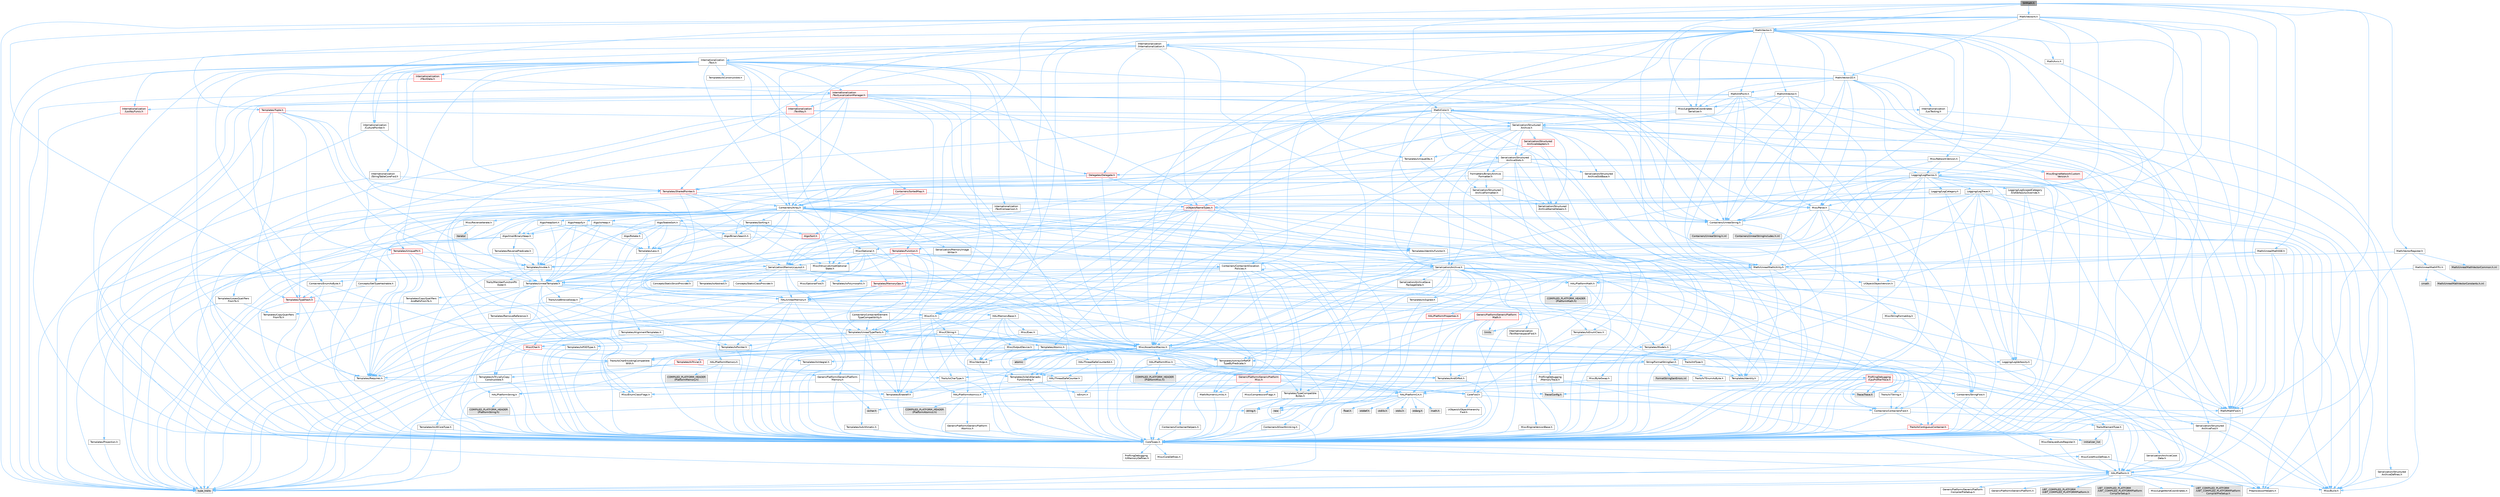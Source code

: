 digraph "SHMath.h"
{
 // INTERACTIVE_SVG=YES
 // LATEX_PDF_SIZE
  bgcolor="transparent";
  edge [fontname=Helvetica,fontsize=10,labelfontname=Helvetica,labelfontsize=10];
  node [fontname=Helvetica,fontsize=10,shape=box,height=0.2,width=0.4];
  Node1 [id="Node000001",label="SHMath.h",height=0.2,width=0.4,color="gray40", fillcolor="grey60", style="filled", fontcolor="black",tooltip=" "];
  Node1 -> Node2 [id="edge1_Node000001_Node000002",color="steelblue1",style="solid",tooltip=" "];
  Node2 [id="Node000002",label="CoreTypes.h",height=0.2,width=0.4,color="grey40", fillcolor="white", style="filled",URL="$dc/dec/CoreTypes_8h.html",tooltip=" "];
  Node2 -> Node3 [id="edge2_Node000002_Node000003",color="steelblue1",style="solid",tooltip=" "];
  Node3 [id="Node000003",label="HAL/Platform.h",height=0.2,width=0.4,color="grey40", fillcolor="white", style="filled",URL="$d9/dd0/Platform_8h.html",tooltip=" "];
  Node3 -> Node4 [id="edge3_Node000003_Node000004",color="steelblue1",style="solid",tooltip=" "];
  Node4 [id="Node000004",label="Misc/Build.h",height=0.2,width=0.4,color="grey40", fillcolor="white", style="filled",URL="$d3/dbb/Build_8h.html",tooltip=" "];
  Node3 -> Node5 [id="edge4_Node000003_Node000005",color="steelblue1",style="solid",tooltip=" "];
  Node5 [id="Node000005",label="Misc/LargeWorldCoordinates.h",height=0.2,width=0.4,color="grey40", fillcolor="white", style="filled",URL="$d2/dcb/LargeWorldCoordinates_8h.html",tooltip=" "];
  Node3 -> Node6 [id="edge5_Node000003_Node000006",color="steelblue1",style="solid",tooltip=" "];
  Node6 [id="Node000006",label="type_traits",height=0.2,width=0.4,color="grey60", fillcolor="#E0E0E0", style="filled",tooltip=" "];
  Node3 -> Node7 [id="edge6_Node000003_Node000007",color="steelblue1",style="solid",tooltip=" "];
  Node7 [id="Node000007",label="PreprocessorHelpers.h",height=0.2,width=0.4,color="grey40", fillcolor="white", style="filled",URL="$db/ddb/PreprocessorHelpers_8h.html",tooltip=" "];
  Node3 -> Node8 [id="edge7_Node000003_Node000008",color="steelblue1",style="solid",tooltip=" "];
  Node8 [id="Node000008",label="UBT_COMPILED_PLATFORM\l/UBT_COMPILED_PLATFORMPlatform\lCompilerPreSetup.h",height=0.2,width=0.4,color="grey60", fillcolor="#E0E0E0", style="filled",tooltip=" "];
  Node3 -> Node9 [id="edge8_Node000003_Node000009",color="steelblue1",style="solid",tooltip=" "];
  Node9 [id="Node000009",label="GenericPlatform/GenericPlatform\lCompilerPreSetup.h",height=0.2,width=0.4,color="grey40", fillcolor="white", style="filled",URL="$d9/dc8/GenericPlatformCompilerPreSetup_8h.html",tooltip=" "];
  Node3 -> Node10 [id="edge9_Node000003_Node000010",color="steelblue1",style="solid",tooltip=" "];
  Node10 [id="Node000010",label="GenericPlatform/GenericPlatform.h",height=0.2,width=0.4,color="grey40", fillcolor="white", style="filled",URL="$d6/d84/GenericPlatform_8h.html",tooltip=" "];
  Node3 -> Node11 [id="edge10_Node000003_Node000011",color="steelblue1",style="solid",tooltip=" "];
  Node11 [id="Node000011",label="UBT_COMPILED_PLATFORM\l/UBT_COMPILED_PLATFORMPlatform.h",height=0.2,width=0.4,color="grey60", fillcolor="#E0E0E0", style="filled",tooltip=" "];
  Node3 -> Node12 [id="edge11_Node000003_Node000012",color="steelblue1",style="solid",tooltip=" "];
  Node12 [id="Node000012",label="UBT_COMPILED_PLATFORM\l/UBT_COMPILED_PLATFORMPlatform\lCompilerSetup.h",height=0.2,width=0.4,color="grey60", fillcolor="#E0E0E0", style="filled",tooltip=" "];
  Node2 -> Node13 [id="edge12_Node000002_Node000013",color="steelblue1",style="solid",tooltip=" "];
  Node13 [id="Node000013",label="ProfilingDebugging\l/UMemoryDefines.h",height=0.2,width=0.4,color="grey40", fillcolor="white", style="filled",URL="$d2/da2/UMemoryDefines_8h.html",tooltip=" "];
  Node2 -> Node14 [id="edge13_Node000002_Node000014",color="steelblue1",style="solid",tooltip=" "];
  Node14 [id="Node000014",label="Misc/CoreMiscDefines.h",height=0.2,width=0.4,color="grey40", fillcolor="white", style="filled",URL="$da/d38/CoreMiscDefines_8h.html",tooltip=" "];
  Node14 -> Node3 [id="edge14_Node000014_Node000003",color="steelblue1",style="solid",tooltip=" "];
  Node14 -> Node7 [id="edge15_Node000014_Node000007",color="steelblue1",style="solid",tooltip=" "];
  Node2 -> Node15 [id="edge16_Node000002_Node000015",color="steelblue1",style="solid",tooltip=" "];
  Node15 [id="Node000015",label="Misc/CoreDefines.h",height=0.2,width=0.4,color="grey40", fillcolor="white", style="filled",URL="$d3/dd2/CoreDefines_8h.html",tooltip=" "];
  Node1 -> Node16 [id="edge17_Node000001_Node000016",color="steelblue1",style="solid",tooltip=" "];
  Node16 [id="Node000016",label="HAL/UnrealMemory.h",height=0.2,width=0.4,color="grey40", fillcolor="white", style="filled",URL="$d9/d96/UnrealMemory_8h.html",tooltip=" "];
  Node16 -> Node2 [id="edge18_Node000016_Node000002",color="steelblue1",style="solid",tooltip=" "];
  Node16 -> Node17 [id="edge19_Node000016_Node000017",color="steelblue1",style="solid",tooltip=" "];
  Node17 [id="Node000017",label="GenericPlatform/GenericPlatform\lMemory.h",height=0.2,width=0.4,color="grey40", fillcolor="white", style="filled",URL="$dd/d22/GenericPlatformMemory_8h.html",tooltip=" "];
  Node17 -> Node18 [id="edge20_Node000017_Node000018",color="steelblue1",style="solid",tooltip=" "];
  Node18 [id="Node000018",label="CoreFwd.h",height=0.2,width=0.4,color="grey40", fillcolor="white", style="filled",URL="$d1/d1e/CoreFwd_8h.html",tooltip=" "];
  Node18 -> Node2 [id="edge21_Node000018_Node000002",color="steelblue1",style="solid",tooltip=" "];
  Node18 -> Node19 [id="edge22_Node000018_Node000019",color="steelblue1",style="solid",tooltip=" "];
  Node19 [id="Node000019",label="Containers/ContainersFwd.h",height=0.2,width=0.4,color="grey40", fillcolor="white", style="filled",URL="$d4/d0a/ContainersFwd_8h.html",tooltip=" "];
  Node19 -> Node3 [id="edge23_Node000019_Node000003",color="steelblue1",style="solid",tooltip=" "];
  Node19 -> Node2 [id="edge24_Node000019_Node000002",color="steelblue1",style="solid",tooltip=" "];
  Node19 -> Node20 [id="edge25_Node000019_Node000020",color="steelblue1",style="solid",tooltip=" "];
  Node20 [id="Node000020",label="Traits/IsContiguousContainer.h",height=0.2,width=0.4,color="red", fillcolor="#FFF0F0", style="filled",URL="$d5/d3c/IsContiguousContainer_8h.html",tooltip=" "];
  Node20 -> Node2 [id="edge26_Node000020_Node000002",color="steelblue1",style="solid",tooltip=" "];
  Node20 -> Node22 [id="edge27_Node000020_Node000022",color="steelblue1",style="solid",tooltip=" "];
  Node22 [id="Node000022",label="initializer_list",height=0.2,width=0.4,color="grey60", fillcolor="#E0E0E0", style="filled",tooltip=" "];
  Node18 -> Node23 [id="edge28_Node000018_Node000023",color="steelblue1",style="solid",tooltip=" "];
  Node23 [id="Node000023",label="Math/MathFwd.h",height=0.2,width=0.4,color="grey40", fillcolor="white", style="filled",URL="$d2/d10/MathFwd_8h.html",tooltip=" "];
  Node23 -> Node3 [id="edge29_Node000023_Node000003",color="steelblue1",style="solid",tooltip=" "];
  Node18 -> Node24 [id="edge30_Node000018_Node000024",color="steelblue1",style="solid",tooltip=" "];
  Node24 [id="Node000024",label="UObject/UObjectHierarchy\lFwd.h",height=0.2,width=0.4,color="grey40", fillcolor="white", style="filled",URL="$d3/d13/UObjectHierarchyFwd_8h.html",tooltip=" "];
  Node17 -> Node2 [id="edge31_Node000017_Node000002",color="steelblue1",style="solid",tooltip=" "];
  Node17 -> Node25 [id="edge32_Node000017_Node000025",color="steelblue1",style="solid",tooltip=" "];
  Node25 [id="Node000025",label="HAL/PlatformString.h",height=0.2,width=0.4,color="grey40", fillcolor="white", style="filled",URL="$db/db5/PlatformString_8h.html",tooltip=" "];
  Node25 -> Node2 [id="edge33_Node000025_Node000002",color="steelblue1",style="solid",tooltip=" "];
  Node25 -> Node26 [id="edge34_Node000025_Node000026",color="steelblue1",style="solid",tooltip=" "];
  Node26 [id="Node000026",label="COMPILED_PLATFORM_HEADER\l(PlatformString.h)",height=0.2,width=0.4,color="grey60", fillcolor="#E0E0E0", style="filled",tooltip=" "];
  Node17 -> Node27 [id="edge35_Node000017_Node000027",color="steelblue1",style="solid",tooltip=" "];
  Node27 [id="Node000027",label="string.h",height=0.2,width=0.4,color="grey60", fillcolor="#E0E0E0", style="filled",tooltip=" "];
  Node17 -> Node28 [id="edge36_Node000017_Node000028",color="steelblue1",style="solid",tooltip=" "];
  Node28 [id="Node000028",label="wchar.h",height=0.2,width=0.4,color="grey60", fillcolor="#E0E0E0", style="filled",tooltip=" "];
  Node16 -> Node29 [id="edge37_Node000016_Node000029",color="steelblue1",style="solid",tooltip=" "];
  Node29 [id="Node000029",label="HAL/MemoryBase.h",height=0.2,width=0.4,color="grey40", fillcolor="white", style="filled",URL="$d6/d9f/MemoryBase_8h.html",tooltip=" "];
  Node29 -> Node2 [id="edge38_Node000029_Node000002",color="steelblue1",style="solid",tooltip=" "];
  Node29 -> Node30 [id="edge39_Node000029_Node000030",color="steelblue1",style="solid",tooltip=" "];
  Node30 [id="Node000030",label="HAL/PlatformAtomics.h",height=0.2,width=0.4,color="grey40", fillcolor="white", style="filled",URL="$d3/d36/PlatformAtomics_8h.html",tooltip=" "];
  Node30 -> Node2 [id="edge40_Node000030_Node000002",color="steelblue1",style="solid",tooltip=" "];
  Node30 -> Node31 [id="edge41_Node000030_Node000031",color="steelblue1",style="solid",tooltip=" "];
  Node31 [id="Node000031",label="GenericPlatform/GenericPlatform\lAtomics.h",height=0.2,width=0.4,color="grey40", fillcolor="white", style="filled",URL="$da/d72/GenericPlatformAtomics_8h.html",tooltip=" "];
  Node31 -> Node2 [id="edge42_Node000031_Node000002",color="steelblue1",style="solid",tooltip=" "];
  Node30 -> Node32 [id="edge43_Node000030_Node000032",color="steelblue1",style="solid",tooltip=" "];
  Node32 [id="Node000032",label="COMPILED_PLATFORM_HEADER\l(PlatformAtomics.h)",height=0.2,width=0.4,color="grey60", fillcolor="#E0E0E0", style="filled",tooltip=" "];
  Node29 -> Node33 [id="edge44_Node000029_Node000033",color="steelblue1",style="solid",tooltip=" "];
  Node33 [id="Node000033",label="HAL/PlatformCrt.h",height=0.2,width=0.4,color="grey40", fillcolor="white", style="filled",URL="$d8/d75/PlatformCrt_8h.html",tooltip=" "];
  Node33 -> Node34 [id="edge45_Node000033_Node000034",color="steelblue1",style="solid",tooltip=" "];
  Node34 [id="Node000034",label="new",height=0.2,width=0.4,color="grey60", fillcolor="#E0E0E0", style="filled",tooltip=" "];
  Node33 -> Node28 [id="edge46_Node000033_Node000028",color="steelblue1",style="solid",tooltip=" "];
  Node33 -> Node35 [id="edge47_Node000033_Node000035",color="steelblue1",style="solid",tooltip=" "];
  Node35 [id="Node000035",label="stddef.h",height=0.2,width=0.4,color="grey60", fillcolor="#E0E0E0", style="filled",tooltip=" "];
  Node33 -> Node36 [id="edge48_Node000033_Node000036",color="steelblue1",style="solid",tooltip=" "];
  Node36 [id="Node000036",label="stdlib.h",height=0.2,width=0.4,color="grey60", fillcolor="#E0E0E0", style="filled",tooltip=" "];
  Node33 -> Node37 [id="edge49_Node000033_Node000037",color="steelblue1",style="solid",tooltip=" "];
  Node37 [id="Node000037",label="stdio.h",height=0.2,width=0.4,color="grey60", fillcolor="#E0E0E0", style="filled",tooltip=" "];
  Node33 -> Node38 [id="edge50_Node000033_Node000038",color="steelblue1",style="solid",tooltip=" "];
  Node38 [id="Node000038",label="stdarg.h",height=0.2,width=0.4,color="grey60", fillcolor="#E0E0E0", style="filled",tooltip=" "];
  Node33 -> Node39 [id="edge51_Node000033_Node000039",color="steelblue1",style="solid",tooltip=" "];
  Node39 [id="Node000039",label="math.h",height=0.2,width=0.4,color="grey60", fillcolor="#E0E0E0", style="filled",tooltip=" "];
  Node33 -> Node40 [id="edge52_Node000033_Node000040",color="steelblue1",style="solid",tooltip=" "];
  Node40 [id="Node000040",label="float.h",height=0.2,width=0.4,color="grey60", fillcolor="#E0E0E0", style="filled",tooltip=" "];
  Node33 -> Node27 [id="edge53_Node000033_Node000027",color="steelblue1",style="solid",tooltip=" "];
  Node29 -> Node41 [id="edge54_Node000029_Node000041",color="steelblue1",style="solid",tooltip=" "];
  Node41 [id="Node000041",label="Misc/Exec.h",height=0.2,width=0.4,color="grey40", fillcolor="white", style="filled",URL="$de/ddb/Exec_8h.html",tooltip=" "];
  Node41 -> Node2 [id="edge55_Node000041_Node000002",color="steelblue1",style="solid",tooltip=" "];
  Node41 -> Node42 [id="edge56_Node000041_Node000042",color="steelblue1",style="solid",tooltip=" "];
  Node42 [id="Node000042",label="Misc/AssertionMacros.h",height=0.2,width=0.4,color="grey40", fillcolor="white", style="filled",URL="$d0/dfa/AssertionMacros_8h.html",tooltip=" "];
  Node42 -> Node2 [id="edge57_Node000042_Node000002",color="steelblue1",style="solid",tooltip=" "];
  Node42 -> Node3 [id="edge58_Node000042_Node000003",color="steelblue1",style="solid",tooltip=" "];
  Node42 -> Node43 [id="edge59_Node000042_Node000043",color="steelblue1",style="solid",tooltip=" "];
  Node43 [id="Node000043",label="HAL/PlatformMisc.h",height=0.2,width=0.4,color="grey40", fillcolor="white", style="filled",URL="$d0/df5/PlatformMisc_8h.html",tooltip=" "];
  Node43 -> Node2 [id="edge60_Node000043_Node000002",color="steelblue1",style="solid",tooltip=" "];
  Node43 -> Node44 [id="edge61_Node000043_Node000044",color="steelblue1",style="solid",tooltip=" "];
  Node44 [id="Node000044",label="GenericPlatform/GenericPlatform\lMisc.h",height=0.2,width=0.4,color="red", fillcolor="#FFF0F0", style="filled",URL="$db/d9a/GenericPlatformMisc_8h.html",tooltip=" "];
  Node44 -> Node45 [id="edge62_Node000044_Node000045",color="steelblue1",style="solid",tooltip=" "];
  Node45 [id="Node000045",label="Containers/StringFwd.h",height=0.2,width=0.4,color="grey40", fillcolor="white", style="filled",URL="$df/d37/StringFwd_8h.html",tooltip=" "];
  Node45 -> Node2 [id="edge63_Node000045_Node000002",color="steelblue1",style="solid",tooltip=" "];
  Node45 -> Node46 [id="edge64_Node000045_Node000046",color="steelblue1",style="solid",tooltip=" "];
  Node46 [id="Node000046",label="Traits/ElementType.h",height=0.2,width=0.4,color="grey40", fillcolor="white", style="filled",URL="$d5/d4f/ElementType_8h.html",tooltip=" "];
  Node46 -> Node3 [id="edge65_Node000046_Node000003",color="steelblue1",style="solid",tooltip=" "];
  Node46 -> Node22 [id="edge66_Node000046_Node000022",color="steelblue1",style="solid",tooltip=" "];
  Node46 -> Node6 [id="edge67_Node000046_Node000006",color="steelblue1",style="solid",tooltip=" "];
  Node45 -> Node20 [id="edge68_Node000045_Node000020",color="steelblue1",style="solid",tooltip=" "];
  Node44 -> Node18 [id="edge69_Node000044_Node000018",color="steelblue1",style="solid",tooltip=" "];
  Node44 -> Node2 [id="edge70_Node000044_Node000002",color="steelblue1",style="solid",tooltip=" "];
  Node44 -> Node33 [id="edge71_Node000044_Node000033",color="steelblue1",style="solid",tooltip=" "];
  Node44 -> Node48 [id="edge72_Node000044_Node000048",color="steelblue1",style="solid",tooltip=" "];
  Node48 [id="Node000048",label="Math/NumericLimits.h",height=0.2,width=0.4,color="grey40", fillcolor="white", style="filled",URL="$df/d1b/NumericLimits_8h.html",tooltip=" "];
  Node48 -> Node2 [id="edge73_Node000048_Node000002",color="steelblue1",style="solid",tooltip=" "];
  Node44 -> Node49 [id="edge74_Node000044_Node000049",color="steelblue1",style="solid",tooltip=" "];
  Node49 [id="Node000049",label="Misc/CompressionFlags.h",height=0.2,width=0.4,color="grey40", fillcolor="white", style="filled",URL="$d9/d76/CompressionFlags_8h.html",tooltip=" "];
  Node44 -> Node50 [id="edge75_Node000044_Node000050",color="steelblue1",style="solid",tooltip=" "];
  Node50 [id="Node000050",label="Misc/EnumClassFlags.h",height=0.2,width=0.4,color="grey40", fillcolor="white", style="filled",URL="$d8/de7/EnumClassFlags_8h.html",tooltip=" "];
  Node43 -> Node53 [id="edge76_Node000043_Node000053",color="steelblue1",style="solid",tooltip=" "];
  Node53 [id="Node000053",label="COMPILED_PLATFORM_HEADER\l(PlatformMisc.h)",height=0.2,width=0.4,color="grey60", fillcolor="#E0E0E0", style="filled",tooltip=" "];
  Node43 -> Node54 [id="edge77_Node000043_Node000054",color="steelblue1",style="solid",tooltip=" "];
  Node54 [id="Node000054",label="ProfilingDebugging\l/CpuProfilerTrace.h",height=0.2,width=0.4,color="red", fillcolor="#FFF0F0", style="filled",URL="$da/dcb/CpuProfilerTrace_8h.html",tooltip=" "];
  Node54 -> Node2 [id="edge78_Node000054_Node000002",color="steelblue1",style="solid",tooltip=" "];
  Node54 -> Node19 [id="edge79_Node000054_Node000019",color="steelblue1",style="solid",tooltip=" "];
  Node54 -> Node30 [id="edge80_Node000054_Node000030",color="steelblue1",style="solid",tooltip=" "];
  Node54 -> Node7 [id="edge81_Node000054_Node000007",color="steelblue1",style="solid",tooltip=" "];
  Node54 -> Node4 [id="edge82_Node000054_Node000004",color="steelblue1",style="solid",tooltip=" "];
  Node54 -> Node55 [id="edge83_Node000054_Node000055",color="steelblue1",style="solid",tooltip=" "];
  Node55 [id="Node000055",label="Trace/Config.h",height=0.2,width=0.4,color="grey60", fillcolor="#E0E0E0", style="filled",tooltip=" "];
  Node54 -> Node58 [id="edge84_Node000054_Node000058",color="steelblue1",style="solid",tooltip=" "];
  Node58 [id="Node000058",label="Trace/Trace.h",height=0.2,width=0.4,color="grey60", fillcolor="#E0E0E0", style="filled",tooltip=" "];
  Node42 -> Node7 [id="edge85_Node000042_Node000007",color="steelblue1",style="solid",tooltip=" "];
  Node42 -> Node59 [id="edge86_Node000042_Node000059",color="steelblue1",style="solid",tooltip=" "];
  Node59 [id="Node000059",label="Templates/EnableIf.h",height=0.2,width=0.4,color="grey40", fillcolor="white", style="filled",URL="$d7/d60/EnableIf_8h.html",tooltip=" "];
  Node59 -> Node2 [id="edge87_Node000059_Node000002",color="steelblue1",style="solid",tooltip=" "];
  Node42 -> Node60 [id="edge88_Node000042_Node000060",color="steelblue1",style="solid",tooltip=" "];
  Node60 [id="Node000060",label="Templates/IsArrayOrRefOf\lTypeByPredicate.h",height=0.2,width=0.4,color="grey40", fillcolor="white", style="filled",URL="$d6/da1/IsArrayOrRefOfTypeByPredicate_8h.html",tooltip=" "];
  Node60 -> Node2 [id="edge89_Node000060_Node000002",color="steelblue1",style="solid",tooltip=" "];
  Node42 -> Node61 [id="edge90_Node000042_Node000061",color="steelblue1",style="solid",tooltip=" "];
  Node61 [id="Node000061",label="Templates/IsValidVariadic\lFunctionArg.h",height=0.2,width=0.4,color="grey40", fillcolor="white", style="filled",URL="$d0/dc8/IsValidVariadicFunctionArg_8h.html",tooltip=" "];
  Node61 -> Node2 [id="edge91_Node000061_Node000002",color="steelblue1",style="solid",tooltip=" "];
  Node61 -> Node62 [id="edge92_Node000061_Node000062",color="steelblue1",style="solid",tooltip=" "];
  Node62 [id="Node000062",label="IsEnum.h",height=0.2,width=0.4,color="grey40", fillcolor="white", style="filled",URL="$d4/de5/IsEnum_8h.html",tooltip=" "];
  Node61 -> Node6 [id="edge93_Node000061_Node000006",color="steelblue1",style="solid",tooltip=" "];
  Node42 -> Node63 [id="edge94_Node000042_Node000063",color="steelblue1",style="solid",tooltip=" "];
  Node63 [id="Node000063",label="Traits/IsCharEncodingCompatible\lWith.h",height=0.2,width=0.4,color="grey40", fillcolor="white", style="filled",URL="$df/dd1/IsCharEncodingCompatibleWith_8h.html",tooltip=" "];
  Node63 -> Node6 [id="edge95_Node000063_Node000006",color="steelblue1",style="solid",tooltip=" "];
  Node63 -> Node64 [id="edge96_Node000063_Node000064",color="steelblue1",style="solid",tooltip=" "];
  Node64 [id="Node000064",label="Traits/IsCharType.h",height=0.2,width=0.4,color="grey40", fillcolor="white", style="filled",URL="$db/d51/IsCharType_8h.html",tooltip=" "];
  Node64 -> Node2 [id="edge97_Node000064_Node000002",color="steelblue1",style="solid",tooltip=" "];
  Node42 -> Node65 [id="edge98_Node000042_Node000065",color="steelblue1",style="solid",tooltip=" "];
  Node65 [id="Node000065",label="Misc/VarArgs.h",height=0.2,width=0.4,color="grey40", fillcolor="white", style="filled",URL="$d5/d6f/VarArgs_8h.html",tooltip=" "];
  Node65 -> Node2 [id="edge99_Node000065_Node000002",color="steelblue1",style="solid",tooltip=" "];
  Node42 -> Node66 [id="edge100_Node000042_Node000066",color="steelblue1",style="solid",tooltip=" "];
  Node66 [id="Node000066",label="String/FormatStringSan.h",height=0.2,width=0.4,color="grey40", fillcolor="white", style="filled",URL="$d3/d8b/FormatStringSan_8h.html",tooltip=" "];
  Node66 -> Node6 [id="edge101_Node000066_Node000006",color="steelblue1",style="solid",tooltip=" "];
  Node66 -> Node2 [id="edge102_Node000066_Node000002",color="steelblue1",style="solid",tooltip=" "];
  Node66 -> Node67 [id="edge103_Node000066_Node000067",color="steelblue1",style="solid",tooltip=" "];
  Node67 [id="Node000067",label="Templates/Requires.h",height=0.2,width=0.4,color="grey40", fillcolor="white", style="filled",URL="$dc/d96/Requires_8h.html",tooltip=" "];
  Node67 -> Node59 [id="edge104_Node000067_Node000059",color="steelblue1",style="solid",tooltip=" "];
  Node67 -> Node6 [id="edge105_Node000067_Node000006",color="steelblue1",style="solid",tooltip=" "];
  Node66 -> Node68 [id="edge106_Node000066_Node000068",color="steelblue1",style="solid",tooltip=" "];
  Node68 [id="Node000068",label="Templates/Identity.h",height=0.2,width=0.4,color="grey40", fillcolor="white", style="filled",URL="$d0/dd5/Identity_8h.html",tooltip=" "];
  Node66 -> Node61 [id="edge107_Node000066_Node000061",color="steelblue1",style="solid",tooltip=" "];
  Node66 -> Node64 [id="edge108_Node000066_Node000064",color="steelblue1",style="solid",tooltip=" "];
  Node66 -> Node69 [id="edge109_Node000066_Node000069",color="steelblue1",style="solid",tooltip=" "];
  Node69 [id="Node000069",label="Traits/IsTEnumAsByte.h",height=0.2,width=0.4,color="grey40", fillcolor="white", style="filled",URL="$d1/de6/IsTEnumAsByte_8h.html",tooltip=" "];
  Node66 -> Node70 [id="edge110_Node000066_Node000070",color="steelblue1",style="solid",tooltip=" "];
  Node70 [id="Node000070",label="Traits/IsTString.h",height=0.2,width=0.4,color="grey40", fillcolor="white", style="filled",URL="$d0/df8/IsTString_8h.html",tooltip=" "];
  Node70 -> Node19 [id="edge111_Node000070_Node000019",color="steelblue1",style="solid",tooltip=" "];
  Node66 -> Node19 [id="edge112_Node000066_Node000019",color="steelblue1",style="solid",tooltip=" "];
  Node66 -> Node71 [id="edge113_Node000066_Node000071",color="steelblue1",style="solid",tooltip=" "];
  Node71 [id="Node000071",label="FormatStringSanErrors.inl",height=0.2,width=0.4,color="grey60", fillcolor="#E0E0E0", style="filled",tooltip=" "];
  Node42 -> Node72 [id="edge114_Node000042_Node000072",color="steelblue1",style="solid",tooltip=" "];
  Node72 [id="Node000072",label="atomic",height=0.2,width=0.4,color="grey60", fillcolor="#E0E0E0", style="filled",tooltip=" "];
  Node29 -> Node73 [id="edge115_Node000029_Node000073",color="steelblue1",style="solid",tooltip=" "];
  Node73 [id="Node000073",label="Misc/OutputDevice.h",height=0.2,width=0.4,color="grey40", fillcolor="white", style="filled",URL="$d7/d32/OutputDevice_8h.html",tooltip=" "];
  Node73 -> Node18 [id="edge116_Node000073_Node000018",color="steelblue1",style="solid",tooltip=" "];
  Node73 -> Node2 [id="edge117_Node000073_Node000002",color="steelblue1",style="solid",tooltip=" "];
  Node73 -> Node74 [id="edge118_Node000073_Node000074",color="steelblue1",style="solid",tooltip=" "];
  Node74 [id="Node000074",label="Logging/LogVerbosity.h",height=0.2,width=0.4,color="grey40", fillcolor="white", style="filled",URL="$d2/d8f/LogVerbosity_8h.html",tooltip=" "];
  Node74 -> Node2 [id="edge119_Node000074_Node000002",color="steelblue1",style="solid",tooltip=" "];
  Node73 -> Node65 [id="edge120_Node000073_Node000065",color="steelblue1",style="solid",tooltip=" "];
  Node73 -> Node60 [id="edge121_Node000073_Node000060",color="steelblue1",style="solid",tooltip=" "];
  Node73 -> Node61 [id="edge122_Node000073_Node000061",color="steelblue1",style="solid",tooltip=" "];
  Node73 -> Node63 [id="edge123_Node000073_Node000063",color="steelblue1",style="solid",tooltip=" "];
  Node29 -> Node75 [id="edge124_Node000029_Node000075",color="steelblue1",style="solid",tooltip=" "];
  Node75 [id="Node000075",label="Templates/Atomic.h",height=0.2,width=0.4,color="grey40", fillcolor="white", style="filled",URL="$d3/d91/Atomic_8h.html",tooltip=" "];
  Node75 -> Node76 [id="edge125_Node000075_Node000076",color="steelblue1",style="solid",tooltip=" "];
  Node76 [id="Node000076",label="HAL/ThreadSafeCounter.h",height=0.2,width=0.4,color="grey40", fillcolor="white", style="filled",URL="$dc/dc9/ThreadSafeCounter_8h.html",tooltip=" "];
  Node76 -> Node2 [id="edge126_Node000076_Node000002",color="steelblue1",style="solid",tooltip=" "];
  Node76 -> Node30 [id="edge127_Node000076_Node000030",color="steelblue1",style="solid",tooltip=" "];
  Node75 -> Node77 [id="edge128_Node000075_Node000077",color="steelblue1",style="solid",tooltip=" "];
  Node77 [id="Node000077",label="HAL/ThreadSafeCounter64.h",height=0.2,width=0.4,color="grey40", fillcolor="white", style="filled",URL="$d0/d12/ThreadSafeCounter64_8h.html",tooltip=" "];
  Node77 -> Node2 [id="edge129_Node000077_Node000002",color="steelblue1",style="solid",tooltip=" "];
  Node77 -> Node76 [id="edge130_Node000077_Node000076",color="steelblue1",style="solid",tooltip=" "];
  Node75 -> Node78 [id="edge131_Node000075_Node000078",color="steelblue1",style="solid",tooltip=" "];
  Node78 [id="Node000078",label="Templates/IsIntegral.h",height=0.2,width=0.4,color="grey40", fillcolor="white", style="filled",URL="$da/d64/IsIntegral_8h.html",tooltip=" "];
  Node78 -> Node2 [id="edge132_Node000078_Node000002",color="steelblue1",style="solid",tooltip=" "];
  Node75 -> Node79 [id="edge133_Node000075_Node000079",color="steelblue1",style="solid",tooltip=" "];
  Node79 [id="Node000079",label="Templates/IsTrivial.h",height=0.2,width=0.4,color="red", fillcolor="#FFF0F0", style="filled",URL="$da/d4c/IsTrivial_8h.html",tooltip=" "];
  Node79 -> Node80 [id="edge134_Node000079_Node000080",color="steelblue1",style="solid",tooltip=" "];
  Node80 [id="Node000080",label="Templates/AndOrNot.h",height=0.2,width=0.4,color="grey40", fillcolor="white", style="filled",URL="$db/d0a/AndOrNot_8h.html",tooltip=" "];
  Node80 -> Node2 [id="edge135_Node000080_Node000002",color="steelblue1",style="solid",tooltip=" "];
  Node79 -> Node81 [id="edge136_Node000079_Node000081",color="steelblue1",style="solid",tooltip=" "];
  Node81 [id="Node000081",label="Templates/IsTriviallyCopy\lConstructible.h",height=0.2,width=0.4,color="grey40", fillcolor="white", style="filled",URL="$d3/d78/IsTriviallyCopyConstructible_8h.html",tooltip=" "];
  Node81 -> Node2 [id="edge137_Node000081_Node000002",color="steelblue1",style="solid",tooltip=" "];
  Node81 -> Node6 [id="edge138_Node000081_Node000006",color="steelblue1",style="solid",tooltip=" "];
  Node79 -> Node6 [id="edge139_Node000079_Node000006",color="steelblue1",style="solid",tooltip=" "];
  Node75 -> Node83 [id="edge140_Node000075_Node000083",color="steelblue1",style="solid",tooltip=" "];
  Node83 [id="Node000083",label="Traits/IntType.h",height=0.2,width=0.4,color="grey40", fillcolor="white", style="filled",URL="$d7/deb/IntType_8h.html",tooltip=" "];
  Node83 -> Node3 [id="edge141_Node000083_Node000003",color="steelblue1",style="solid",tooltip=" "];
  Node75 -> Node72 [id="edge142_Node000075_Node000072",color="steelblue1",style="solid",tooltip=" "];
  Node16 -> Node84 [id="edge143_Node000016_Node000084",color="steelblue1",style="solid",tooltip=" "];
  Node84 [id="Node000084",label="HAL/PlatformMemory.h",height=0.2,width=0.4,color="grey40", fillcolor="white", style="filled",URL="$de/d68/PlatformMemory_8h.html",tooltip=" "];
  Node84 -> Node2 [id="edge144_Node000084_Node000002",color="steelblue1",style="solid",tooltip=" "];
  Node84 -> Node17 [id="edge145_Node000084_Node000017",color="steelblue1",style="solid",tooltip=" "];
  Node84 -> Node85 [id="edge146_Node000084_Node000085",color="steelblue1",style="solid",tooltip=" "];
  Node85 [id="Node000085",label="COMPILED_PLATFORM_HEADER\l(PlatformMemory.h)",height=0.2,width=0.4,color="grey60", fillcolor="#E0E0E0", style="filled",tooltip=" "];
  Node16 -> Node86 [id="edge147_Node000016_Node000086",color="steelblue1",style="solid",tooltip=" "];
  Node86 [id="Node000086",label="ProfilingDebugging\l/MemoryTrace.h",height=0.2,width=0.4,color="grey40", fillcolor="white", style="filled",URL="$da/dd7/MemoryTrace_8h.html",tooltip=" "];
  Node86 -> Node3 [id="edge148_Node000086_Node000003",color="steelblue1",style="solid",tooltip=" "];
  Node86 -> Node50 [id="edge149_Node000086_Node000050",color="steelblue1",style="solid",tooltip=" "];
  Node86 -> Node55 [id="edge150_Node000086_Node000055",color="steelblue1",style="solid",tooltip=" "];
  Node86 -> Node58 [id="edge151_Node000086_Node000058",color="steelblue1",style="solid",tooltip=" "];
  Node16 -> Node87 [id="edge152_Node000016_Node000087",color="steelblue1",style="solid",tooltip=" "];
  Node87 [id="Node000087",label="Templates/IsPointer.h",height=0.2,width=0.4,color="grey40", fillcolor="white", style="filled",URL="$d7/d05/IsPointer_8h.html",tooltip=" "];
  Node87 -> Node2 [id="edge153_Node000087_Node000002",color="steelblue1",style="solid",tooltip=" "];
  Node1 -> Node88 [id="edge154_Node000001_Node000088",color="steelblue1",style="solid",tooltip=" "];
  Node88 [id="Node000088",label="Math/Color.h",height=0.2,width=0.4,color="grey40", fillcolor="white", style="filled",URL="$dd/dac/Color_8h.html",tooltip=" "];
  Node88 -> Node89 [id="edge155_Node000088_Node000089",color="steelblue1",style="solid",tooltip=" "];
  Node89 [id="Node000089",label="Containers/Array.h",height=0.2,width=0.4,color="grey40", fillcolor="white", style="filled",URL="$df/dd0/Array_8h.html",tooltip=" "];
  Node89 -> Node2 [id="edge156_Node000089_Node000002",color="steelblue1",style="solid",tooltip=" "];
  Node89 -> Node42 [id="edge157_Node000089_Node000042",color="steelblue1",style="solid",tooltip=" "];
  Node89 -> Node90 [id="edge158_Node000089_Node000090",color="steelblue1",style="solid",tooltip=" "];
  Node90 [id="Node000090",label="Misc/IntrusiveUnsetOptional\lState.h",height=0.2,width=0.4,color="grey40", fillcolor="white", style="filled",URL="$d2/d0a/IntrusiveUnsetOptionalState_8h.html",tooltip=" "];
  Node90 -> Node91 [id="edge159_Node000090_Node000091",color="steelblue1",style="solid",tooltip=" "];
  Node91 [id="Node000091",label="Misc/OptionalFwd.h",height=0.2,width=0.4,color="grey40", fillcolor="white", style="filled",URL="$dc/d50/OptionalFwd_8h.html",tooltip=" "];
  Node89 -> Node92 [id="edge160_Node000089_Node000092",color="steelblue1",style="solid",tooltip=" "];
  Node92 [id="Node000092",label="Misc/ReverseIterate.h",height=0.2,width=0.4,color="grey40", fillcolor="white", style="filled",URL="$db/de3/ReverseIterate_8h.html",tooltip=" "];
  Node92 -> Node3 [id="edge161_Node000092_Node000003",color="steelblue1",style="solid",tooltip=" "];
  Node92 -> Node93 [id="edge162_Node000092_Node000093",color="steelblue1",style="solid",tooltip=" "];
  Node93 [id="Node000093",label="iterator",height=0.2,width=0.4,color="grey60", fillcolor="#E0E0E0", style="filled",tooltip=" "];
  Node89 -> Node16 [id="edge163_Node000089_Node000016",color="steelblue1",style="solid",tooltip=" "];
  Node89 -> Node94 [id="edge164_Node000089_Node000094",color="steelblue1",style="solid",tooltip=" "];
  Node94 [id="Node000094",label="Templates/UnrealTypeTraits.h",height=0.2,width=0.4,color="grey40", fillcolor="white", style="filled",URL="$d2/d2d/UnrealTypeTraits_8h.html",tooltip=" "];
  Node94 -> Node2 [id="edge165_Node000094_Node000002",color="steelblue1",style="solid",tooltip=" "];
  Node94 -> Node87 [id="edge166_Node000094_Node000087",color="steelblue1",style="solid",tooltip=" "];
  Node94 -> Node42 [id="edge167_Node000094_Node000042",color="steelblue1",style="solid",tooltip=" "];
  Node94 -> Node80 [id="edge168_Node000094_Node000080",color="steelblue1",style="solid",tooltip=" "];
  Node94 -> Node59 [id="edge169_Node000094_Node000059",color="steelblue1",style="solid",tooltip=" "];
  Node94 -> Node95 [id="edge170_Node000094_Node000095",color="steelblue1",style="solid",tooltip=" "];
  Node95 [id="Node000095",label="Templates/IsArithmetic.h",height=0.2,width=0.4,color="grey40", fillcolor="white", style="filled",URL="$d2/d5d/IsArithmetic_8h.html",tooltip=" "];
  Node95 -> Node2 [id="edge171_Node000095_Node000002",color="steelblue1",style="solid",tooltip=" "];
  Node94 -> Node62 [id="edge172_Node000094_Node000062",color="steelblue1",style="solid",tooltip=" "];
  Node94 -> Node96 [id="edge173_Node000094_Node000096",color="steelblue1",style="solid",tooltip=" "];
  Node96 [id="Node000096",label="Templates/Models.h",height=0.2,width=0.4,color="grey40", fillcolor="white", style="filled",URL="$d3/d0c/Models_8h.html",tooltip=" "];
  Node96 -> Node68 [id="edge174_Node000096_Node000068",color="steelblue1",style="solid",tooltip=" "];
  Node94 -> Node97 [id="edge175_Node000094_Node000097",color="steelblue1",style="solid",tooltip=" "];
  Node97 [id="Node000097",label="Templates/IsPODType.h",height=0.2,width=0.4,color="grey40", fillcolor="white", style="filled",URL="$d7/db1/IsPODType_8h.html",tooltip=" "];
  Node97 -> Node2 [id="edge176_Node000097_Node000002",color="steelblue1",style="solid",tooltip=" "];
  Node94 -> Node98 [id="edge177_Node000094_Node000098",color="steelblue1",style="solid",tooltip=" "];
  Node98 [id="Node000098",label="Templates/IsUECoreType.h",height=0.2,width=0.4,color="grey40", fillcolor="white", style="filled",URL="$d1/db8/IsUECoreType_8h.html",tooltip=" "];
  Node98 -> Node2 [id="edge178_Node000098_Node000002",color="steelblue1",style="solid",tooltip=" "];
  Node98 -> Node6 [id="edge179_Node000098_Node000006",color="steelblue1",style="solid",tooltip=" "];
  Node94 -> Node81 [id="edge180_Node000094_Node000081",color="steelblue1",style="solid",tooltip=" "];
  Node89 -> Node99 [id="edge181_Node000089_Node000099",color="steelblue1",style="solid",tooltip=" "];
  Node99 [id="Node000099",label="Templates/UnrealTemplate.h",height=0.2,width=0.4,color="grey40", fillcolor="white", style="filled",URL="$d4/d24/UnrealTemplate_8h.html",tooltip=" "];
  Node99 -> Node2 [id="edge182_Node000099_Node000002",color="steelblue1",style="solid",tooltip=" "];
  Node99 -> Node87 [id="edge183_Node000099_Node000087",color="steelblue1",style="solid",tooltip=" "];
  Node99 -> Node16 [id="edge184_Node000099_Node000016",color="steelblue1",style="solid",tooltip=" "];
  Node99 -> Node100 [id="edge185_Node000099_Node000100",color="steelblue1",style="solid",tooltip=" "];
  Node100 [id="Node000100",label="Templates/CopyQualifiers\lAndRefsFromTo.h",height=0.2,width=0.4,color="grey40", fillcolor="white", style="filled",URL="$d3/db3/CopyQualifiersAndRefsFromTo_8h.html",tooltip=" "];
  Node100 -> Node101 [id="edge186_Node000100_Node000101",color="steelblue1",style="solid",tooltip=" "];
  Node101 [id="Node000101",label="Templates/CopyQualifiers\lFromTo.h",height=0.2,width=0.4,color="grey40", fillcolor="white", style="filled",URL="$d5/db4/CopyQualifiersFromTo_8h.html",tooltip=" "];
  Node99 -> Node94 [id="edge187_Node000099_Node000094",color="steelblue1",style="solid",tooltip=" "];
  Node99 -> Node102 [id="edge188_Node000099_Node000102",color="steelblue1",style="solid",tooltip=" "];
  Node102 [id="Node000102",label="Templates/RemoveReference.h",height=0.2,width=0.4,color="grey40", fillcolor="white", style="filled",URL="$da/dbe/RemoveReference_8h.html",tooltip=" "];
  Node102 -> Node2 [id="edge189_Node000102_Node000002",color="steelblue1",style="solid",tooltip=" "];
  Node99 -> Node67 [id="edge190_Node000099_Node000067",color="steelblue1",style="solid",tooltip=" "];
  Node99 -> Node103 [id="edge191_Node000099_Node000103",color="steelblue1",style="solid",tooltip=" "];
  Node103 [id="Node000103",label="Templates/TypeCompatible\lBytes.h",height=0.2,width=0.4,color="grey40", fillcolor="white", style="filled",URL="$df/d0a/TypeCompatibleBytes_8h.html",tooltip=" "];
  Node103 -> Node2 [id="edge192_Node000103_Node000002",color="steelblue1",style="solid",tooltip=" "];
  Node103 -> Node27 [id="edge193_Node000103_Node000027",color="steelblue1",style="solid",tooltip=" "];
  Node103 -> Node34 [id="edge194_Node000103_Node000034",color="steelblue1",style="solid",tooltip=" "];
  Node103 -> Node6 [id="edge195_Node000103_Node000006",color="steelblue1",style="solid",tooltip=" "];
  Node99 -> Node68 [id="edge196_Node000099_Node000068",color="steelblue1",style="solid",tooltip=" "];
  Node99 -> Node20 [id="edge197_Node000099_Node000020",color="steelblue1",style="solid",tooltip=" "];
  Node99 -> Node104 [id="edge198_Node000099_Node000104",color="steelblue1",style="solid",tooltip=" "];
  Node104 [id="Node000104",label="Traits/UseBitwiseSwap.h",height=0.2,width=0.4,color="grey40", fillcolor="white", style="filled",URL="$db/df3/UseBitwiseSwap_8h.html",tooltip=" "];
  Node104 -> Node2 [id="edge199_Node000104_Node000002",color="steelblue1",style="solid",tooltip=" "];
  Node104 -> Node6 [id="edge200_Node000104_Node000006",color="steelblue1",style="solid",tooltip=" "];
  Node99 -> Node6 [id="edge201_Node000099_Node000006",color="steelblue1",style="solid",tooltip=" "];
  Node89 -> Node105 [id="edge202_Node000089_Node000105",color="steelblue1",style="solid",tooltip=" "];
  Node105 [id="Node000105",label="Containers/AllowShrinking.h",height=0.2,width=0.4,color="grey40", fillcolor="white", style="filled",URL="$d7/d1a/AllowShrinking_8h.html",tooltip=" "];
  Node105 -> Node2 [id="edge203_Node000105_Node000002",color="steelblue1",style="solid",tooltip=" "];
  Node89 -> Node106 [id="edge204_Node000089_Node000106",color="steelblue1",style="solid",tooltip=" "];
  Node106 [id="Node000106",label="Containers/ContainerAllocation\lPolicies.h",height=0.2,width=0.4,color="grey40", fillcolor="white", style="filled",URL="$d7/dff/ContainerAllocationPolicies_8h.html",tooltip=" "];
  Node106 -> Node2 [id="edge205_Node000106_Node000002",color="steelblue1",style="solid",tooltip=" "];
  Node106 -> Node107 [id="edge206_Node000106_Node000107",color="steelblue1",style="solid",tooltip=" "];
  Node107 [id="Node000107",label="Containers/ContainerHelpers.h",height=0.2,width=0.4,color="grey40", fillcolor="white", style="filled",URL="$d7/d33/ContainerHelpers_8h.html",tooltip=" "];
  Node107 -> Node2 [id="edge207_Node000107_Node000002",color="steelblue1",style="solid",tooltip=" "];
  Node106 -> Node106 [id="edge208_Node000106_Node000106",color="steelblue1",style="solid",tooltip=" "];
  Node106 -> Node108 [id="edge209_Node000106_Node000108",color="steelblue1",style="solid",tooltip=" "];
  Node108 [id="Node000108",label="HAL/PlatformMath.h",height=0.2,width=0.4,color="grey40", fillcolor="white", style="filled",URL="$dc/d53/PlatformMath_8h.html",tooltip=" "];
  Node108 -> Node2 [id="edge210_Node000108_Node000002",color="steelblue1",style="solid",tooltip=" "];
  Node108 -> Node109 [id="edge211_Node000108_Node000109",color="steelblue1",style="solid",tooltip=" "];
  Node109 [id="Node000109",label="GenericPlatform/GenericPlatform\lMath.h",height=0.2,width=0.4,color="red", fillcolor="#FFF0F0", style="filled",URL="$d5/d79/GenericPlatformMath_8h.html",tooltip=" "];
  Node109 -> Node2 [id="edge212_Node000109_Node000002",color="steelblue1",style="solid",tooltip=" "];
  Node109 -> Node19 [id="edge213_Node000109_Node000019",color="steelblue1",style="solid",tooltip=" "];
  Node109 -> Node33 [id="edge214_Node000109_Node000033",color="steelblue1",style="solid",tooltip=" "];
  Node109 -> Node80 [id="edge215_Node000109_Node000080",color="steelblue1",style="solid",tooltip=" "];
  Node109 -> Node94 [id="edge216_Node000109_Node000094",color="steelblue1",style="solid",tooltip=" "];
  Node109 -> Node67 [id="edge217_Node000109_Node000067",color="steelblue1",style="solid",tooltip=" "];
  Node109 -> Node103 [id="edge218_Node000109_Node000103",color="steelblue1",style="solid",tooltip=" "];
  Node109 -> Node114 [id="edge219_Node000109_Node000114",color="steelblue1",style="solid",tooltip=" "];
  Node114 [id="Node000114",label="limits",height=0.2,width=0.4,color="grey60", fillcolor="#E0E0E0", style="filled",tooltip=" "];
  Node109 -> Node6 [id="edge220_Node000109_Node000006",color="steelblue1",style="solid",tooltip=" "];
  Node108 -> Node115 [id="edge221_Node000108_Node000115",color="steelblue1",style="solid",tooltip=" "];
  Node115 [id="Node000115",label="COMPILED_PLATFORM_HEADER\l(PlatformMath.h)",height=0.2,width=0.4,color="grey60", fillcolor="#E0E0E0", style="filled",tooltip=" "];
  Node106 -> Node16 [id="edge222_Node000106_Node000016",color="steelblue1",style="solid",tooltip=" "];
  Node106 -> Node48 [id="edge223_Node000106_Node000048",color="steelblue1",style="solid",tooltip=" "];
  Node106 -> Node42 [id="edge224_Node000106_Node000042",color="steelblue1",style="solid",tooltip=" "];
  Node106 -> Node116 [id="edge225_Node000106_Node000116",color="steelblue1",style="solid",tooltip=" "];
  Node116 [id="Node000116",label="Templates/IsPolymorphic.h",height=0.2,width=0.4,color="grey40", fillcolor="white", style="filled",URL="$dc/d20/IsPolymorphic_8h.html",tooltip=" "];
  Node106 -> Node117 [id="edge226_Node000106_Node000117",color="steelblue1",style="solid",tooltip=" "];
  Node117 [id="Node000117",label="Templates/MemoryOps.h",height=0.2,width=0.4,color="red", fillcolor="#FFF0F0", style="filled",URL="$db/dea/MemoryOps_8h.html",tooltip=" "];
  Node117 -> Node2 [id="edge227_Node000117_Node000002",color="steelblue1",style="solid",tooltip=" "];
  Node117 -> Node16 [id="edge228_Node000117_Node000016",color="steelblue1",style="solid",tooltip=" "];
  Node117 -> Node81 [id="edge229_Node000117_Node000081",color="steelblue1",style="solid",tooltip=" "];
  Node117 -> Node67 [id="edge230_Node000117_Node000067",color="steelblue1",style="solid",tooltip=" "];
  Node117 -> Node94 [id="edge231_Node000117_Node000094",color="steelblue1",style="solid",tooltip=" "];
  Node117 -> Node104 [id="edge232_Node000117_Node000104",color="steelblue1",style="solid",tooltip=" "];
  Node117 -> Node34 [id="edge233_Node000117_Node000034",color="steelblue1",style="solid",tooltip=" "];
  Node117 -> Node6 [id="edge234_Node000117_Node000006",color="steelblue1",style="solid",tooltip=" "];
  Node106 -> Node103 [id="edge235_Node000106_Node000103",color="steelblue1",style="solid",tooltip=" "];
  Node106 -> Node6 [id="edge236_Node000106_Node000006",color="steelblue1",style="solid",tooltip=" "];
  Node89 -> Node118 [id="edge237_Node000089_Node000118",color="steelblue1",style="solid",tooltip=" "];
  Node118 [id="Node000118",label="Containers/ContainerElement\lTypeCompatibility.h",height=0.2,width=0.4,color="grey40", fillcolor="white", style="filled",URL="$df/ddf/ContainerElementTypeCompatibility_8h.html",tooltip=" "];
  Node118 -> Node2 [id="edge238_Node000118_Node000002",color="steelblue1",style="solid",tooltip=" "];
  Node118 -> Node94 [id="edge239_Node000118_Node000094",color="steelblue1",style="solid",tooltip=" "];
  Node89 -> Node119 [id="edge240_Node000089_Node000119",color="steelblue1",style="solid",tooltip=" "];
  Node119 [id="Node000119",label="Serialization/Archive.h",height=0.2,width=0.4,color="grey40", fillcolor="white", style="filled",URL="$d7/d3b/Archive_8h.html",tooltip=" "];
  Node119 -> Node18 [id="edge241_Node000119_Node000018",color="steelblue1",style="solid",tooltip=" "];
  Node119 -> Node2 [id="edge242_Node000119_Node000002",color="steelblue1",style="solid",tooltip=" "];
  Node119 -> Node120 [id="edge243_Node000119_Node000120",color="steelblue1",style="solid",tooltip=" "];
  Node120 [id="Node000120",label="HAL/PlatformProperties.h",height=0.2,width=0.4,color="red", fillcolor="#FFF0F0", style="filled",URL="$d9/db0/PlatformProperties_8h.html",tooltip=" "];
  Node120 -> Node2 [id="edge244_Node000120_Node000002",color="steelblue1",style="solid",tooltip=" "];
  Node119 -> Node123 [id="edge245_Node000119_Node000123",color="steelblue1",style="solid",tooltip=" "];
  Node123 [id="Node000123",label="Internationalization\l/TextNamespaceFwd.h",height=0.2,width=0.4,color="grey40", fillcolor="white", style="filled",URL="$d8/d97/TextNamespaceFwd_8h.html",tooltip=" "];
  Node123 -> Node2 [id="edge246_Node000123_Node000002",color="steelblue1",style="solid",tooltip=" "];
  Node119 -> Node23 [id="edge247_Node000119_Node000023",color="steelblue1",style="solid",tooltip=" "];
  Node119 -> Node42 [id="edge248_Node000119_Node000042",color="steelblue1",style="solid",tooltip=" "];
  Node119 -> Node4 [id="edge249_Node000119_Node000004",color="steelblue1",style="solid",tooltip=" "];
  Node119 -> Node49 [id="edge250_Node000119_Node000049",color="steelblue1",style="solid",tooltip=" "];
  Node119 -> Node124 [id="edge251_Node000119_Node000124",color="steelblue1",style="solid",tooltip=" "];
  Node124 [id="Node000124",label="Misc/EngineVersionBase.h",height=0.2,width=0.4,color="grey40", fillcolor="white", style="filled",URL="$d5/d2b/EngineVersionBase_8h.html",tooltip=" "];
  Node124 -> Node2 [id="edge252_Node000124_Node000002",color="steelblue1",style="solid",tooltip=" "];
  Node119 -> Node65 [id="edge253_Node000119_Node000065",color="steelblue1",style="solid",tooltip=" "];
  Node119 -> Node125 [id="edge254_Node000119_Node000125",color="steelblue1",style="solid",tooltip=" "];
  Node125 [id="Node000125",label="Serialization/ArchiveCook\lData.h",height=0.2,width=0.4,color="grey40", fillcolor="white", style="filled",URL="$dc/db6/ArchiveCookData_8h.html",tooltip=" "];
  Node125 -> Node3 [id="edge255_Node000125_Node000003",color="steelblue1",style="solid",tooltip=" "];
  Node119 -> Node126 [id="edge256_Node000119_Node000126",color="steelblue1",style="solid",tooltip=" "];
  Node126 [id="Node000126",label="Serialization/ArchiveSave\lPackageData.h",height=0.2,width=0.4,color="grey40", fillcolor="white", style="filled",URL="$d1/d37/ArchiveSavePackageData_8h.html",tooltip=" "];
  Node119 -> Node59 [id="edge257_Node000119_Node000059",color="steelblue1",style="solid",tooltip=" "];
  Node119 -> Node60 [id="edge258_Node000119_Node000060",color="steelblue1",style="solid",tooltip=" "];
  Node119 -> Node127 [id="edge259_Node000119_Node000127",color="steelblue1",style="solid",tooltip=" "];
  Node127 [id="Node000127",label="Templates/IsEnumClass.h",height=0.2,width=0.4,color="grey40", fillcolor="white", style="filled",URL="$d7/d15/IsEnumClass_8h.html",tooltip=" "];
  Node127 -> Node2 [id="edge260_Node000127_Node000002",color="steelblue1",style="solid",tooltip=" "];
  Node127 -> Node80 [id="edge261_Node000127_Node000080",color="steelblue1",style="solid",tooltip=" "];
  Node119 -> Node113 [id="edge262_Node000119_Node000113",color="steelblue1",style="solid",tooltip=" "];
  Node113 [id="Node000113",label="Templates/IsSigned.h",height=0.2,width=0.4,color="grey40", fillcolor="white", style="filled",URL="$d8/dd8/IsSigned_8h.html",tooltip=" "];
  Node113 -> Node2 [id="edge263_Node000113_Node000002",color="steelblue1",style="solid",tooltip=" "];
  Node119 -> Node61 [id="edge264_Node000119_Node000061",color="steelblue1",style="solid",tooltip=" "];
  Node119 -> Node99 [id="edge265_Node000119_Node000099",color="steelblue1",style="solid",tooltip=" "];
  Node119 -> Node63 [id="edge266_Node000119_Node000063",color="steelblue1",style="solid",tooltip=" "];
  Node119 -> Node128 [id="edge267_Node000119_Node000128",color="steelblue1",style="solid",tooltip=" "];
  Node128 [id="Node000128",label="UObject/ObjectVersion.h",height=0.2,width=0.4,color="grey40", fillcolor="white", style="filled",URL="$da/d63/ObjectVersion_8h.html",tooltip=" "];
  Node128 -> Node2 [id="edge268_Node000128_Node000002",color="steelblue1",style="solid",tooltip=" "];
  Node89 -> Node129 [id="edge269_Node000089_Node000129",color="steelblue1",style="solid",tooltip=" "];
  Node129 [id="Node000129",label="Serialization/MemoryImage\lWriter.h",height=0.2,width=0.4,color="grey40", fillcolor="white", style="filled",URL="$d0/d08/MemoryImageWriter_8h.html",tooltip=" "];
  Node129 -> Node2 [id="edge270_Node000129_Node000002",color="steelblue1",style="solid",tooltip=" "];
  Node129 -> Node130 [id="edge271_Node000129_Node000130",color="steelblue1",style="solid",tooltip=" "];
  Node130 [id="Node000130",label="Serialization/MemoryLayout.h",height=0.2,width=0.4,color="grey40", fillcolor="white", style="filled",URL="$d7/d66/MemoryLayout_8h.html",tooltip=" "];
  Node130 -> Node131 [id="edge272_Node000130_Node000131",color="steelblue1",style="solid",tooltip=" "];
  Node131 [id="Node000131",label="Concepts/StaticClassProvider.h",height=0.2,width=0.4,color="grey40", fillcolor="white", style="filled",URL="$dd/d83/StaticClassProvider_8h.html",tooltip=" "];
  Node130 -> Node132 [id="edge273_Node000130_Node000132",color="steelblue1",style="solid",tooltip=" "];
  Node132 [id="Node000132",label="Concepts/StaticStructProvider.h",height=0.2,width=0.4,color="grey40", fillcolor="white", style="filled",URL="$d5/d77/StaticStructProvider_8h.html",tooltip=" "];
  Node130 -> Node133 [id="edge274_Node000130_Node000133",color="steelblue1",style="solid",tooltip=" "];
  Node133 [id="Node000133",label="Containers/EnumAsByte.h",height=0.2,width=0.4,color="grey40", fillcolor="white", style="filled",URL="$d6/d9a/EnumAsByte_8h.html",tooltip=" "];
  Node133 -> Node2 [id="edge275_Node000133_Node000002",color="steelblue1",style="solid",tooltip=" "];
  Node133 -> Node97 [id="edge276_Node000133_Node000097",color="steelblue1",style="solid",tooltip=" "];
  Node133 -> Node134 [id="edge277_Node000133_Node000134",color="steelblue1",style="solid",tooltip=" "];
  Node134 [id="Node000134",label="Templates/TypeHash.h",height=0.2,width=0.4,color="red", fillcolor="#FFF0F0", style="filled",URL="$d1/d62/TypeHash_8h.html",tooltip=" "];
  Node134 -> Node2 [id="edge278_Node000134_Node000002",color="steelblue1",style="solid",tooltip=" "];
  Node134 -> Node67 [id="edge279_Node000134_Node000067",color="steelblue1",style="solid",tooltip=" "];
  Node134 -> Node135 [id="edge280_Node000134_Node000135",color="steelblue1",style="solid",tooltip=" "];
  Node135 [id="Node000135",label="Misc/Crc.h",height=0.2,width=0.4,color="grey40", fillcolor="white", style="filled",URL="$d4/dd2/Crc_8h.html",tooltip=" "];
  Node135 -> Node2 [id="edge281_Node000135_Node000002",color="steelblue1",style="solid",tooltip=" "];
  Node135 -> Node25 [id="edge282_Node000135_Node000025",color="steelblue1",style="solid",tooltip=" "];
  Node135 -> Node42 [id="edge283_Node000135_Node000042",color="steelblue1",style="solid",tooltip=" "];
  Node135 -> Node136 [id="edge284_Node000135_Node000136",color="steelblue1",style="solid",tooltip=" "];
  Node136 [id="Node000136",label="Misc/CString.h",height=0.2,width=0.4,color="grey40", fillcolor="white", style="filled",URL="$d2/d49/CString_8h.html",tooltip=" "];
  Node136 -> Node2 [id="edge285_Node000136_Node000002",color="steelblue1",style="solid",tooltip=" "];
  Node136 -> Node33 [id="edge286_Node000136_Node000033",color="steelblue1",style="solid",tooltip=" "];
  Node136 -> Node25 [id="edge287_Node000136_Node000025",color="steelblue1",style="solid",tooltip=" "];
  Node136 -> Node42 [id="edge288_Node000136_Node000042",color="steelblue1",style="solid",tooltip=" "];
  Node136 -> Node137 [id="edge289_Node000136_Node000137",color="steelblue1",style="solid",tooltip=" "];
  Node137 [id="Node000137",label="Misc/Char.h",height=0.2,width=0.4,color="red", fillcolor="#FFF0F0", style="filled",URL="$d0/d58/Char_8h.html",tooltip=" "];
  Node137 -> Node2 [id="edge290_Node000137_Node000002",color="steelblue1",style="solid",tooltip=" "];
  Node137 -> Node83 [id="edge291_Node000137_Node000083",color="steelblue1",style="solid",tooltip=" "];
  Node137 -> Node6 [id="edge292_Node000137_Node000006",color="steelblue1",style="solid",tooltip=" "];
  Node136 -> Node65 [id="edge293_Node000136_Node000065",color="steelblue1",style="solid",tooltip=" "];
  Node136 -> Node60 [id="edge294_Node000136_Node000060",color="steelblue1",style="solid",tooltip=" "];
  Node136 -> Node61 [id="edge295_Node000136_Node000061",color="steelblue1",style="solid",tooltip=" "];
  Node136 -> Node63 [id="edge296_Node000136_Node000063",color="steelblue1",style="solid",tooltip=" "];
  Node135 -> Node137 [id="edge297_Node000135_Node000137",color="steelblue1",style="solid",tooltip=" "];
  Node135 -> Node94 [id="edge298_Node000135_Node000094",color="steelblue1",style="solid",tooltip=" "];
  Node135 -> Node64 [id="edge299_Node000135_Node000064",color="steelblue1",style="solid",tooltip=" "];
  Node134 -> Node6 [id="edge300_Node000134_Node000006",color="steelblue1",style="solid",tooltip=" "];
  Node130 -> Node45 [id="edge301_Node000130_Node000045",color="steelblue1",style="solid",tooltip=" "];
  Node130 -> Node16 [id="edge302_Node000130_Node000016",color="steelblue1",style="solid",tooltip=" "];
  Node130 -> Node141 [id="edge303_Node000130_Node000141",color="steelblue1",style="solid",tooltip=" "];
  Node141 [id="Node000141",label="Misc/DelayedAutoRegister.h",height=0.2,width=0.4,color="grey40", fillcolor="white", style="filled",URL="$d1/dda/DelayedAutoRegister_8h.html",tooltip=" "];
  Node141 -> Node3 [id="edge304_Node000141_Node000003",color="steelblue1",style="solid",tooltip=" "];
  Node130 -> Node59 [id="edge305_Node000130_Node000059",color="steelblue1",style="solid",tooltip=" "];
  Node130 -> Node142 [id="edge306_Node000130_Node000142",color="steelblue1",style="solid",tooltip=" "];
  Node142 [id="Node000142",label="Templates/IsAbstract.h",height=0.2,width=0.4,color="grey40", fillcolor="white", style="filled",URL="$d8/db7/IsAbstract_8h.html",tooltip=" "];
  Node130 -> Node116 [id="edge307_Node000130_Node000116",color="steelblue1",style="solid",tooltip=" "];
  Node130 -> Node96 [id="edge308_Node000130_Node000096",color="steelblue1",style="solid",tooltip=" "];
  Node130 -> Node99 [id="edge309_Node000130_Node000099",color="steelblue1",style="solid",tooltip=" "];
  Node89 -> Node143 [id="edge310_Node000089_Node000143",color="steelblue1",style="solid",tooltip=" "];
  Node143 [id="Node000143",label="Algo/Heapify.h",height=0.2,width=0.4,color="grey40", fillcolor="white", style="filled",URL="$d0/d2a/Heapify_8h.html",tooltip=" "];
  Node143 -> Node144 [id="edge311_Node000143_Node000144",color="steelblue1",style="solid",tooltip=" "];
  Node144 [id="Node000144",label="Algo/Impl/BinaryHeap.h",height=0.2,width=0.4,color="grey40", fillcolor="white", style="filled",URL="$d7/da3/Algo_2Impl_2BinaryHeap_8h.html",tooltip=" "];
  Node144 -> Node145 [id="edge312_Node000144_Node000145",color="steelblue1",style="solid",tooltip=" "];
  Node145 [id="Node000145",label="Templates/Invoke.h",height=0.2,width=0.4,color="grey40", fillcolor="white", style="filled",URL="$d7/deb/Invoke_8h.html",tooltip=" "];
  Node145 -> Node2 [id="edge313_Node000145_Node000002",color="steelblue1",style="solid",tooltip=" "];
  Node145 -> Node146 [id="edge314_Node000145_Node000146",color="steelblue1",style="solid",tooltip=" "];
  Node146 [id="Node000146",label="Traits/MemberFunctionPtr\lOuter.h",height=0.2,width=0.4,color="grey40", fillcolor="white", style="filled",URL="$db/da7/MemberFunctionPtrOuter_8h.html",tooltip=" "];
  Node145 -> Node99 [id="edge315_Node000145_Node000099",color="steelblue1",style="solid",tooltip=" "];
  Node145 -> Node6 [id="edge316_Node000145_Node000006",color="steelblue1",style="solid",tooltip=" "];
  Node144 -> Node147 [id="edge317_Node000144_Node000147",color="steelblue1",style="solid",tooltip=" "];
  Node147 [id="Node000147",label="Templates/Projection.h",height=0.2,width=0.4,color="grey40", fillcolor="white", style="filled",URL="$d7/df0/Projection_8h.html",tooltip=" "];
  Node147 -> Node6 [id="edge318_Node000147_Node000006",color="steelblue1",style="solid",tooltip=" "];
  Node144 -> Node148 [id="edge319_Node000144_Node000148",color="steelblue1",style="solid",tooltip=" "];
  Node148 [id="Node000148",label="Templates/ReversePredicate.h",height=0.2,width=0.4,color="grey40", fillcolor="white", style="filled",URL="$d8/d28/ReversePredicate_8h.html",tooltip=" "];
  Node148 -> Node145 [id="edge320_Node000148_Node000145",color="steelblue1",style="solid",tooltip=" "];
  Node148 -> Node99 [id="edge321_Node000148_Node000099",color="steelblue1",style="solid",tooltip=" "];
  Node144 -> Node6 [id="edge322_Node000144_Node000006",color="steelblue1",style="solid",tooltip=" "];
  Node143 -> Node149 [id="edge323_Node000143_Node000149",color="steelblue1",style="solid",tooltip=" "];
  Node149 [id="Node000149",label="Templates/IdentityFunctor.h",height=0.2,width=0.4,color="grey40", fillcolor="white", style="filled",URL="$d7/d2e/IdentityFunctor_8h.html",tooltip=" "];
  Node149 -> Node3 [id="edge324_Node000149_Node000003",color="steelblue1",style="solid",tooltip=" "];
  Node143 -> Node145 [id="edge325_Node000143_Node000145",color="steelblue1",style="solid",tooltip=" "];
  Node143 -> Node150 [id="edge326_Node000143_Node000150",color="steelblue1",style="solid",tooltip=" "];
  Node150 [id="Node000150",label="Templates/Less.h",height=0.2,width=0.4,color="grey40", fillcolor="white", style="filled",URL="$de/dc8/Less_8h.html",tooltip=" "];
  Node150 -> Node2 [id="edge327_Node000150_Node000002",color="steelblue1",style="solid",tooltip=" "];
  Node150 -> Node99 [id="edge328_Node000150_Node000099",color="steelblue1",style="solid",tooltip=" "];
  Node143 -> Node99 [id="edge329_Node000143_Node000099",color="steelblue1",style="solid",tooltip=" "];
  Node89 -> Node151 [id="edge330_Node000089_Node000151",color="steelblue1",style="solid",tooltip=" "];
  Node151 [id="Node000151",label="Algo/HeapSort.h",height=0.2,width=0.4,color="grey40", fillcolor="white", style="filled",URL="$d3/d92/HeapSort_8h.html",tooltip=" "];
  Node151 -> Node144 [id="edge331_Node000151_Node000144",color="steelblue1",style="solid",tooltip=" "];
  Node151 -> Node149 [id="edge332_Node000151_Node000149",color="steelblue1",style="solid",tooltip=" "];
  Node151 -> Node150 [id="edge333_Node000151_Node000150",color="steelblue1",style="solid",tooltip=" "];
  Node151 -> Node99 [id="edge334_Node000151_Node000099",color="steelblue1",style="solid",tooltip=" "];
  Node89 -> Node152 [id="edge335_Node000089_Node000152",color="steelblue1",style="solid",tooltip=" "];
  Node152 [id="Node000152",label="Algo/IsHeap.h",height=0.2,width=0.4,color="grey40", fillcolor="white", style="filled",URL="$de/d32/IsHeap_8h.html",tooltip=" "];
  Node152 -> Node144 [id="edge336_Node000152_Node000144",color="steelblue1",style="solid",tooltip=" "];
  Node152 -> Node149 [id="edge337_Node000152_Node000149",color="steelblue1",style="solid",tooltip=" "];
  Node152 -> Node145 [id="edge338_Node000152_Node000145",color="steelblue1",style="solid",tooltip=" "];
  Node152 -> Node150 [id="edge339_Node000152_Node000150",color="steelblue1",style="solid",tooltip=" "];
  Node152 -> Node99 [id="edge340_Node000152_Node000099",color="steelblue1",style="solid",tooltip=" "];
  Node89 -> Node144 [id="edge341_Node000089_Node000144",color="steelblue1",style="solid",tooltip=" "];
  Node89 -> Node153 [id="edge342_Node000089_Node000153",color="steelblue1",style="solid",tooltip=" "];
  Node153 [id="Node000153",label="Algo/StableSort.h",height=0.2,width=0.4,color="grey40", fillcolor="white", style="filled",URL="$d7/d3c/StableSort_8h.html",tooltip=" "];
  Node153 -> Node154 [id="edge343_Node000153_Node000154",color="steelblue1",style="solid",tooltip=" "];
  Node154 [id="Node000154",label="Algo/BinarySearch.h",height=0.2,width=0.4,color="grey40", fillcolor="white", style="filled",URL="$db/db4/BinarySearch_8h.html",tooltip=" "];
  Node154 -> Node149 [id="edge344_Node000154_Node000149",color="steelblue1",style="solid",tooltip=" "];
  Node154 -> Node145 [id="edge345_Node000154_Node000145",color="steelblue1",style="solid",tooltip=" "];
  Node154 -> Node150 [id="edge346_Node000154_Node000150",color="steelblue1",style="solid",tooltip=" "];
  Node153 -> Node155 [id="edge347_Node000153_Node000155",color="steelblue1",style="solid",tooltip=" "];
  Node155 [id="Node000155",label="Algo/Rotate.h",height=0.2,width=0.4,color="grey40", fillcolor="white", style="filled",URL="$dd/da7/Rotate_8h.html",tooltip=" "];
  Node155 -> Node99 [id="edge348_Node000155_Node000099",color="steelblue1",style="solid",tooltip=" "];
  Node153 -> Node149 [id="edge349_Node000153_Node000149",color="steelblue1",style="solid",tooltip=" "];
  Node153 -> Node145 [id="edge350_Node000153_Node000145",color="steelblue1",style="solid",tooltip=" "];
  Node153 -> Node150 [id="edge351_Node000153_Node000150",color="steelblue1",style="solid",tooltip=" "];
  Node153 -> Node99 [id="edge352_Node000153_Node000099",color="steelblue1",style="solid",tooltip=" "];
  Node89 -> Node156 [id="edge353_Node000089_Node000156",color="steelblue1",style="solid",tooltip=" "];
  Node156 [id="Node000156",label="Concepts/GetTypeHashable.h",height=0.2,width=0.4,color="grey40", fillcolor="white", style="filled",URL="$d3/da2/GetTypeHashable_8h.html",tooltip=" "];
  Node156 -> Node2 [id="edge354_Node000156_Node000002",color="steelblue1",style="solid",tooltip=" "];
  Node156 -> Node134 [id="edge355_Node000156_Node000134",color="steelblue1",style="solid",tooltip=" "];
  Node89 -> Node149 [id="edge356_Node000089_Node000149",color="steelblue1",style="solid",tooltip=" "];
  Node89 -> Node145 [id="edge357_Node000089_Node000145",color="steelblue1",style="solid",tooltip=" "];
  Node89 -> Node150 [id="edge358_Node000089_Node000150",color="steelblue1",style="solid",tooltip=" "];
  Node89 -> Node157 [id="edge359_Node000089_Node000157",color="steelblue1",style="solid",tooltip=" "];
  Node157 [id="Node000157",label="Templates/LosesQualifiers\lFromTo.h",height=0.2,width=0.4,color="grey40", fillcolor="white", style="filled",URL="$d2/db3/LosesQualifiersFromTo_8h.html",tooltip=" "];
  Node157 -> Node101 [id="edge360_Node000157_Node000101",color="steelblue1",style="solid",tooltip=" "];
  Node157 -> Node6 [id="edge361_Node000157_Node000006",color="steelblue1",style="solid",tooltip=" "];
  Node89 -> Node67 [id="edge362_Node000089_Node000067",color="steelblue1",style="solid",tooltip=" "];
  Node89 -> Node158 [id="edge363_Node000089_Node000158",color="steelblue1",style="solid",tooltip=" "];
  Node158 [id="Node000158",label="Templates/Sorting.h",height=0.2,width=0.4,color="grey40", fillcolor="white", style="filled",URL="$d3/d9e/Sorting_8h.html",tooltip=" "];
  Node158 -> Node2 [id="edge364_Node000158_Node000002",color="steelblue1",style="solid",tooltip=" "];
  Node158 -> Node154 [id="edge365_Node000158_Node000154",color="steelblue1",style="solid",tooltip=" "];
  Node158 -> Node159 [id="edge366_Node000158_Node000159",color="steelblue1",style="solid",tooltip=" "];
  Node159 [id="Node000159",label="Algo/Sort.h",height=0.2,width=0.4,color="red", fillcolor="#FFF0F0", style="filled",URL="$d1/d87/Sort_8h.html",tooltip=" "];
  Node158 -> Node108 [id="edge367_Node000158_Node000108",color="steelblue1",style="solid",tooltip=" "];
  Node158 -> Node150 [id="edge368_Node000158_Node000150",color="steelblue1",style="solid",tooltip=" "];
  Node89 -> Node162 [id="edge369_Node000089_Node000162",color="steelblue1",style="solid",tooltip=" "];
  Node162 [id="Node000162",label="Templates/AlignmentTemplates.h",height=0.2,width=0.4,color="grey40", fillcolor="white", style="filled",URL="$dd/d32/AlignmentTemplates_8h.html",tooltip=" "];
  Node162 -> Node2 [id="edge370_Node000162_Node000002",color="steelblue1",style="solid",tooltip=" "];
  Node162 -> Node78 [id="edge371_Node000162_Node000078",color="steelblue1",style="solid",tooltip=" "];
  Node162 -> Node87 [id="edge372_Node000162_Node000087",color="steelblue1",style="solid",tooltip=" "];
  Node89 -> Node46 [id="edge373_Node000089_Node000046",color="steelblue1",style="solid",tooltip=" "];
  Node89 -> Node114 [id="edge374_Node000089_Node000114",color="steelblue1",style="solid",tooltip=" "];
  Node89 -> Node6 [id="edge375_Node000089_Node000006",color="steelblue1",style="solid",tooltip=" "];
  Node88 -> Node163 [id="edge376_Node000088_Node000163",color="steelblue1",style="solid",tooltip=" "];
  Node163 [id="Node000163",label="Containers/UnrealString.h",height=0.2,width=0.4,color="grey40", fillcolor="white", style="filled",URL="$d5/dba/UnrealString_8h.html",tooltip=" "];
  Node163 -> Node164 [id="edge377_Node000163_Node000164",color="steelblue1",style="solid",tooltip=" "];
  Node164 [id="Node000164",label="Containers/UnrealStringIncludes.h.inl",height=0.2,width=0.4,color="grey60", fillcolor="#E0E0E0", style="filled",tooltip=" "];
  Node163 -> Node165 [id="edge378_Node000163_Node000165",color="steelblue1",style="solid",tooltip=" "];
  Node165 [id="Node000165",label="Containers/UnrealString.h.inl",height=0.2,width=0.4,color="grey60", fillcolor="#E0E0E0", style="filled",tooltip=" "];
  Node163 -> Node166 [id="edge379_Node000163_Node000166",color="steelblue1",style="solid",tooltip=" "];
  Node166 [id="Node000166",label="Misc/StringFormatArg.h",height=0.2,width=0.4,color="grey40", fillcolor="white", style="filled",URL="$d2/d16/StringFormatArg_8h.html",tooltip=" "];
  Node166 -> Node19 [id="edge380_Node000166_Node000019",color="steelblue1",style="solid",tooltip=" "];
  Node88 -> Node2 [id="edge381_Node000088_Node000002",color="steelblue1",style="solid",tooltip=" "];
  Node88 -> Node7 [id="edge382_Node000088_Node000007",color="steelblue1",style="solid",tooltip=" "];
  Node88 -> Node23 [id="edge383_Node000088_Node000023",color="steelblue1",style="solid",tooltip=" "];
  Node88 -> Node161 [id="edge384_Node000088_Node000161",color="steelblue1",style="solid",tooltip=" "];
  Node161 [id="Node000161",label="Math/UnrealMathUtility.h",height=0.2,width=0.4,color="grey40", fillcolor="white", style="filled",URL="$db/db8/UnrealMathUtility_8h.html",tooltip=" "];
  Node161 -> Node2 [id="edge385_Node000161_Node000002",color="steelblue1",style="solid",tooltip=" "];
  Node161 -> Node42 [id="edge386_Node000161_Node000042",color="steelblue1",style="solid",tooltip=" "];
  Node161 -> Node108 [id="edge387_Node000161_Node000108",color="steelblue1",style="solid",tooltip=" "];
  Node161 -> Node23 [id="edge388_Node000161_Node000023",color="steelblue1",style="solid",tooltip=" "];
  Node161 -> Node68 [id="edge389_Node000161_Node000068",color="steelblue1",style="solid",tooltip=" "];
  Node161 -> Node67 [id="edge390_Node000161_Node000067",color="steelblue1",style="solid",tooltip=" "];
  Node88 -> Node42 [id="edge391_Node000088_Node000042",color="steelblue1",style="solid",tooltip=" "];
  Node88 -> Node135 [id="edge392_Node000088_Node000135",color="steelblue1",style="solid",tooltip=" "];
  Node88 -> Node167 [id="edge393_Node000088_Node000167",color="steelblue1",style="solid",tooltip=" "];
  Node167 [id="Node000167",label="Misc/Parse.h",height=0.2,width=0.4,color="grey40", fillcolor="white", style="filled",URL="$dc/d71/Parse_8h.html",tooltip=" "];
  Node167 -> Node45 [id="edge394_Node000167_Node000045",color="steelblue1",style="solid",tooltip=" "];
  Node167 -> Node163 [id="edge395_Node000167_Node000163",color="steelblue1",style="solid",tooltip=" "];
  Node167 -> Node2 [id="edge396_Node000167_Node000002",color="steelblue1",style="solid",tooltip=" "];
  Node167 -> Node33 [id="edge397_Node000167_Node000033",color="steelblue1",style="solid",tooltip=" "];
  Node167 -> Node4 [id="edge398_Node000167_Node000004",color="steelblue1",style="solid",tooltip=" "];
  Node167 -> Node50 [id="edge399_Node000167_Node000050",color="steelblue1",style="solid",tooltip=" "];
  Node167 -> Node168 [id="edge400_Node000167_Node000168",color="steelblue1",style="solid",tooltip=" "];
  Node168 [id="Node000168",label="Templates/Function.h",height=0.2,width=0.4,color="red", fillcolor="#FFF0F0", style="filled",URL="$df/df5/Function_8h.html",tooltip=" "];
  Node168 -> Node2 [id="edge401_Node000168_Node000002",color="steelblue1",style="solid",tooltip=" "];
  Node168 -> Node42 [id="edge402_Node000168_Node000042",color="steelblue1",style="solid",tooltip=" "];
  Node168 -> Node90 [id="edge403_Node000168_Node000090",color="steelblue1",style="solid",tooltip=" "];
  Node168 -> Node16 [id="edge404_Node000168_Node000016",color="steelblue1",style="solid",tooltip=" "];
  Node168 -> Node94 [id="edge405_Node000168_Node000094",color="steelblue1",style="solid",tooltip=" "];
  Node168 -> Node145 [id="edge406_Node000168_Node000145",color="steelblue1",style="solid",tooltip=" "];
  Node168 -> Node99 [id="edge407_Node000168_Node000099",color="steelblue1",style="solid",tooltip=" "];
  Node168 -> Node67 [id="edge408_Node000168_Node000067",color="steelblue1",style="solid",tooltip=" "];
  Node168 -> Node161 [id="edge409_Node000168_Node000161",color="steelblue1",style="solid",tooltip=" "];
  Node168 -> Node34 [id="edge410_Node000168_Node000034",color="steelblue1",style="solid",tooltip=" "];
  Node168 -> Node6 [id="edge411_Node000168_Node000006",color="steelblue1",style="solid",tooltip=" "];
  Node88 -> Node119 [id="edge412_Node000088_Node000119",color="steelblue1",style="solid",tooltip=" "];
  Node88 -> Node130 [id="edge413_Node000088_Node000130",color="steelblue1",style="solid",tooltip=" "];
  Node88 -> Node170 [id="edge414_Node000088_Node000170",color="steelblue1",style="solid",tooltip=" "];
  Node170 [id="Node000170",label="Serialization/Structured\lArchive.h",height=0.2,width=0.4,color="grey40", fillcolor="white", style="filled",URL="$d9/d1e/StructuredArchive_8h.html",tooltip=" "];
  Node170 -> Node89 [id="edge415_Node000170_Node000089",color="steelblue1",style="solid",tooltip=" "];
  Node170 -> Node106 [id="edge416_Node000170_Node000106",color="steelblue1",style="solid",tooltip=" "];
  Node170 -> Node2 [id="edge417_Node000170_Node000002",color="steelblue1",style="solid",tooltip=" "];
  Node170 -> Node171 [id="edge418_Node000170_Node000171",color="steelblue1",style="solid",tooltip=" "];
  Node171 [id="Node000171",label="Formatters/BinaryArchive\lFormatter.h",height=0.2,width=0.4,color="grey40", fillcolor="white", style="filled",URL="$d2/d01/BinaryArchiveFormatter_8h.html",tooltip=" "];
  Node171 -> Node89 [id="edge419_Node000171_Node000089",color="steelblue1",style="solid",tooltip=" "];
  Node171 -> Node3 [id="edge420_Node000171_Node000003",color="steelblue1",style="solid",tooltip=" "];
  Node171 -> Node119 [id="edge421_Node000171_Node000119",color="steelblue1",style="solid",tooltip=" "];
  Node171 -> Node172 [id="edge422_Node000171_Node000172",color="steelblue1",style="solid",tooltip=" "];
  Node172 [id="Node000172",label="Serialization/Structured\lArchiveFormatter.h",height=0.2,width=0.4,color="grey40", fillcolor="white", style="filled",URL="$db/dfe/StructuredArchiveFormatter_8h.html",tooltip=" "];
  Node172 -> Node89 [id="edge423_Node000172_Node000089",color="steelblue1",style="solid",tooltip=" "];
  Node172 -> Node18 [id="edge424_Node000172_Node000018",color="steelblue1",style="solid",tooltip=" "];
  Node172 -> Node2 [id="edge425_Node000172_Node000002",color="steelblue1",style="solid",tooltip=" "];
  Node172 -> Node173 [id="edge426_Node000172_Node000173",color="steelblue1",style="solid",tooltip=" "];
  Node173 [id="Node000173",label="Serialization/Structured\lArchiveNameHelpers.h",height=0.2,width=0.4,color="grey40", fillcolor="white", style="filled",URL="$d0/d7b/StructuredArchiveNameHelpers_8h.html",tooltip=" "];
  Node173 -> Node2 [id="edge427_Node000173_Node000002",color="steelblue1",style="solid",tooltip=" "];
  Node173 -> Node68 [id="edge428_Node000173_Node000068",color="steelblue1",style="solid",tooltip=" "];
  Node171 -> Node173 [id="edge429_Node000171_Node000173",color="steelblue1",style="solid",tooltip=" "];
  Node170 -> Node4 [id="edge430_Node000170_Node000004",color="steelblue1",style="solid",tooltip=" "];
  Node170 -> Node119 [id="edge431_Node000170_Node000119",color="steelblue1",style="solid",tooltip=" "];
  Node170 -> Node174 [id="edge432_Node000170_Node000174",color="steelblue1",style="solid",tooltip=" "];
  Node174 [id="Node000174",label="Serialization/Structured\lArchiveAdapters.h",height=0.2,width=0.4,color="red", fillcolor="#FFF0F0", style="filled",URL="$d3/de1/StructuredArchiveAdapters_8h.html",tooltip=" "];
  Node174 -> Node2 [id="edge433_Node000174_Node000002",color="steelblue1",style="solid",tooltip=" "];
  Node174 -> Node96 [id="edge434_Node000174_Node000096",color="steelblue1",style="solid",tooltip=" "];
  Node174 -> Node177 [id="edge435_Node000174_Node000177",color="steelblue1",style="solid",tooltip=" "];
  Node177 [id="Node000177",label="Serialization/Structured\lArchiveSlots.h",height=0.2,width=0.4,color="grey40", fillcolor="white", style="filled",URL="$d2/d87/StructuredArchiveSlots_8h.html",tooltip=" "];
  Node177 -> Node89 [id="edge436_Node000177_Node000089",color="steelblue1",style="solid",tooltip=" "];
  Node177 -> Node2 [id="edge437_Node000177_Node000002",color="steelblue1",style="solid",tooltip=" "];
  Node177 -> Node171 [id="edge438_Node000177_Node000171",color="steelblue1",style="solid",tooltip=" "];
  Node177 -> Node4 [id="edge439_Node000177_Node000004",color="steelblue1",style="solid",tooltip=" "];
  Node177 -> Node178 [id="edge440_Node000177_Node000178",color="steelblue1",style="solid",tooltip=" "];
  Node178 [id="Node000178",label="Misc/Optional.h",height=0.2,width=0.4,color="grey40", fillcolor="white", style="filled",URL="$d2/dae/Optional_8h.html",tooltip=" "];
  Node178 -> Node2 [id="edge441_Node000178_Node000002",color="steelblue1",style="solid",tooltip=" "];
  Node178 -> Node42 [id="edge442_Node000178_Node000042",color="steelblue1",style="solid",tooltip=" "];
  Node178 -> Node90 [id="edge443_Node000178_Node000090",color="steelblue1",style="solid",tooltip=" "];
  Node178 -> Node91 [id="edge444_Node000178_Node000091",color="steelblue1",style="solid",tooltip=" "];
  Node178 -> Node117 [id="edge445_Node000178_Node000117",color="steelblue1",style="solid",tooltip=" "];
  Node178 -> Node99 [id="edge446_Node000178_Node000099",color="steelblue1",style="solid",tooltip=" "];
  Node178 -> Node119 [id="edge447_Node000178_Node000119",color="steelblue1",style="solid",tooltip=" "];
  Node177 -> Node119 [id="edge448_Node000177_Node000119",color="steelblue1",style="solid",tooltip=" "];
  Node177 -> Node179 [id="edge449_Node000177_Node000179",color="steelblue1",style="solid",tooltip=" "];
  Node179 [id="Node000179",label="Serialization/Structured\lArchiveFwd.h",height=0.2,width=0.4,color="grey40", fillcolor="white", style="filled",URL="$d2/df9/StructuredArchiveFwd_8h.html",tooltip=" "];
  Node179 -> Node2 [id="edge450_Node000179_Node000002",color="steelblue1",style="solid",tooltip=" "];
  Node179 -> Node4 [id="edge451_Node000179_Node000004",color="steelblue1",style="solid",tooltip=" "];
  Node179 -> Node6 [id="edge452_Node000179_Node000006",color="steelblue1",style="solid",tooltip=" "];
  Node177 -> Node173 [id="edge453_Node000177_Node000173",color="steelblue1",style="solid",tooltip=" "];
  Node177 -> Node180 [id="edge454_Node000177_Node000180",color="steelblue1",style="solid",tooltip=" "];
  Node180 [id="Node000180",label="Serialization/Structured\lArchiveSlotBase.h",height=0.2,width=0.4,color="grey40", fillcolor="white", style="filled",URL="$d9/d9a/StructuredArchiveSlotBase_8h.html",tooltip=" "];
  Node180 -> Node2 [id="edge455_Node000180_Node000002",color="steelblue1",style="solid",tooltip=" "];
  Node177 -> Node59 [id="edge456_Node000177_Node000059",color="steelblue1",style="solid",tooltip=" "];
  Node177 -> Node127 [id="edge457_Node000177_Node000127",color="steelblue1",style="solid",tooltip=" "];
  Node174 -> Node181 [id="edge458_Node000174_Node000181",color="steelblue1",style="solid",tooltip=" "];
  Node181 [id="Node000181",label="Templates/UniqueObj.h",height=0.2,width=0.4,color="grey40", fillcolor="white", style="filled",URL="$da/d95/UniqueObj_8h.html",tooltip=" "];
  Node181 -> Node2 [id="edge459_Node000181_Node000002",color="steelblue1",style="solid",tooltip=" "];
  Node181 -> Node182 [id="edge460_Node000181_Node000182",color="steelblue1",style="solid",tooltip=" "];
  Node182 [id="Node000182",label="Templates/UniquePtr.h",height=0.2,width=0.4,color="red", fillcolor="#FFF0F0", style="filled",URL="$de/d1a/UniquePtr_8h.html",tooltip=" "];
  Node182 -> Node2 [id="edge461_Node000182_Node000002",color="steelblue1",style="solid",tooltip=" "];
  Node182 -> Node99 [id="edge462_Node000182_Node000099",color="steelblue1",style="solid",tooltip=" "];
  Node182 -> Node67 [id="edge463_Node000182_Node000067",color="steelblue1",style="solid",tooltip=" "];
  Node182 -> Node130 [id="edge464_Node000182_Node000130",color="steelblue1",style="solid",tooltip=" "];
  Node182 -> Node6 [id="edge465_Node000182_Node000006",color="steelblue1",style="solid",tooltip=" "];
  Node170 -> Node185 [id="edge466_Node000170_Node000185",color="steelblue1",style="solid",tooltip=" "];
  Node185 [id="Node000185",label="Serialization/Structured\lArchiveDefines.h",height=0.2,width=0.4,color="grey40", fillcolor="white", style="filled",URL="$d3/d61/StructuredArchiveDefines_8h.html",tooltip=" "];
  Node185 -> Node4 [id="edge467_Node000185_Node000004",color="steelblue1",style="solid",tooltip=" "];
  Node170 -> Node172 [id="edge468_Node000170_Node000172",color="steelblue1",style="solid",tooltip=" "];
  Node170 -> Node179 [id="edge469_Node000170_Node000179",color="steelblue1",style="solid",tooltip=" "];
  Node170 -> Node173 [id="edge470_Node000170_Node000173",color="steelblue1",style="solid",tooltip=" "];
  Node170 -> Node180 [id="edge471_Node000170_Node000180",color="steelblue1",style="solid",tooltip=" "];
  Node170 -> Node177 [id="edge472_Node000170_Node000177",color="steelblue1",style="solid",tooltip=" "];
  Node170 -> Node181 [id="edge473_Node000170_Node000181",color="steelblue1",style="solid",tooltip=" "];
  Node88 -> Node173 [id="edge474_Node000088_Node000173",color="steelblue1",style="solid",tooltip=" "];
  Node88 -> Node177 [id="edge475_Node000088_Node000177",color="steelblue1",style="solid",tooltip=" "];
  Node1 -> Node23 [id="edge476_Node000001_Node000023",color="steelblue1",style="solid",tooltip=" "];
  Node1 -> Node186 [id="edge477_Node000001_Node000186",color="steelblue1",style="solid",tooltip=" "];
  Node186 [id="Node000186",label="Math/UnrealMathSSE.h",height=0.2,width=0.4,color="grey40", fillcolor="white", style="filled",URL="$d0/d2f/UnrealMathSSE_8h.html",tooltip=" "];
  Node186 -> Node3 [id="edge478_Node000186_Node000003",color="steelblue1",style="solid",tooltip=" "];
  Node186 -> Node108 [id="edge479_Node000186_Node000108",color="steelblue1",style="solid",tooltip=" "];
  Node186 -> Node23 [id="edge480_Node000186_Node000023",color="steelblue1",style="solid",tooltip=" "];
  Node186 -> Node161 [id="edge481_Node000186_Node000161",color="steelblue1",style="solid",tooltip=" "];
  Node1 -> Node161 [id="edge482_Node000001_Node000161",color="steelblue1",style="solid",tooltip=" "];
  Node1 -> Node187 [id="edge483_Node000001_Node000187",color="steelblue1",style="solid",tooltip=" "];
  Node187 [id="Node000187",label="Math/Vector.h",height=0.2,width=0.4,color="grey40", fillcolor="white", style="filled",URL="$d6/dbe/Vector_8h.html",tooltip=" "];
  Node187 -> Node2 [id="edge484_Node000187_Node000002",color="steelblue1",style="solid",tooltip=" "];
  Node187 -> Node42 [id="edge485_Node000187_Node000042",color="steelblue1",style="solid",tooltip=" "];
  Node187 -> Node23 [id="edge486_Node000187_Node000023",color="steelblue1",style="solid",tooltip=" "];
  Node187 -> Node48 [id="edge487_Node000187_Node000048",color="steelblue1",style="solid",tooltip=" "];
  Node187 -> Node135 [id="edge488_Node000187_Node000135",color="steelblue1",style="solid",tooltip=" "];
  Node187 -> Node161 [id="edge489_Node000187_Node000161",color="steelblue1",style="solid",tooltip=" "];
  Node187 -> Node163 [id="edge490_Node000187_Node000163",color="steelblue1",style="solid",tooltip=" "];
  Node187 -> Node167 [id="edge491_Node000187_Node000167",color="steelblue1",style="solid",tooltip=" "];
  Node187 -> Node188 [id="edge492_Node000187_Node000188",color="steelblue1",style="solid",tooltip=" "];
  Node188 [id="Node000188",label="Misc/LargeWorldCoordinates\lSerializer.h",height=0.2,width=0.4,color="grey40", fillcolor="white", style="filled",URL="$d7/df9/LargeWorldCoordinatesSerializer_8h.html",tooltip=" "];
  Node188 -> Node189 [id="edge493_Node000188_Node000189",color="steelblue1",style="solid",tooltip=" "];
  Node189 [id="Node000189",label="UObject/NameTypes.h",height=0.2,width=0.4,color="red", fillcolor="#FFF0F0", style="filled",URL="$d6/d35/NameTypes_8h.html",tooltip=" "];
  Node189 -> Node2 [id="edge494_Node000189_Node000002",color="steelblue1",style="solid",tooltip=" "];
  Node189 -> Node42 [id="edge495_Node000189_Node000042",color="steelblue1",style="solid",tooltip=" "];
  Node189 -> Node16 [id="edge496_Node000189_Node000016",color="steelblue1",style="solid",tooltip=" "];
  Node189 -> Node94 [id="edge497_Node000189_Node000094",color="steelblue1",style="solid",tooltip=" "];
  Node189 -> Node99 [id="edge498_Node000189_Node000099",color="steelblue1",style="solid",tooltip=" "];
  Node189 -> Node163 [id="edge499_Node000189_Node000163",color="steelblue1",style="solid",tooltip=" "];
  Node189 -> Node45 [id="edge500_Node000189_Node000045",color="steelblue1",style="solid",tooltip=" "];
  Node189 -> Node75 [id="edge501_Node000189_Node000075",color="steelblue1",style="solid",tooltip=" "];
  Node189 -> Node130 [id="edge502_Node000189_Node000130",color="steelblue1",style="solid",tooltip=" "];
  Node189 -> Node90 [id="edge503_Node000189_Node000090",color="steelblue1",style="solid",tooltip=" "];
  Node189 -> Node58 [id="edge504_Node000189_Node000058",color="steelblue1",style="solid",tooltip=" "];
  Node188 -> Node128 [id="edge505_Node000188_Node000128",color="steelblue1",style="solid",tooltip=" "];
  Node188 -> Node170 [id="edge506_Node000188_Node000170",color="steelblue1",style="solid",tooltip=" "];
  Node187 -> Node202 [id="edge507_Node000187_Node000202",color="steelblue1",style="solid",tooltip=" "];
  Node202 [id="Node000202",label="Misc/NetworkVersion.h",height=0.2,width=0.4,color="grey40", fillcolor="white", style="filled",URL="$d7/d4b/NetworkVersion_8h.html",tooltip=" "];
  Node202 -> Node163 [id="edge508_Node000202_Node000163",color="steelblue1",style="solid",tooltip=" "];
  Node202 -> Node2 [id="edge509_Node000202_Node000002",color="steelblue1",style="solid",tooltip=" "];
  Node202 -> Node203 [id="edge510_Node000202_Node000203",color="steelblue1",style="solid",tooltip=" "];
  Node203 [id="Node000203",label="Delegates/Delegate.h",height=0.2,width=0.4,color="red", fillcolor="#FFF0F0", style="filled",URL="$d4/d80/Delegate_8h.html",tooltip=" "];
  Node203 -> Node2 [id="edge511_Node000203_Node000002",color="steelblue1",style="solid",tooltip=" "];
  Node203 -> Node42 [id="edge512_Node000203_Node000042",color="steelblue1",style="solid",tooltip=" "];
  Node203 -> Node189 [id="edge513_Node000203_Node000189",color="steelblue1",style="solid",tooltip=" "];
  Node203 -> Node204 [id="edge514_Node000203_Node000204",color="steelblue1",style="solid",tooltip=" "];
  Node204 [id="Node000204",label="Templates/SharedPointer.h",height=0.2,width=0.4,color="red", fillcolor="#FFF0F0", style="filled",URL="$d2/d17/SharedPointer_8h.html",tooltip=" "];
  Node204 -> Node2 [id="edge515_Node000204_Node000002",color="steelblue1",style="solid",tooltip=" "];
  Node204 -> Node90 [id="edge516_Node000204_Node000090",color="steelblue1",style="solid",tooltip=" "];
  Node204 -> Node42 [id="edge517_Node000204_Node000042",color="steelblue1",style="solid",tooltip=" "];
  Node204 -> Node16 [id="edge518_Node000204_Node000016",color="steelblue1",style="solid",tooltip=" "];
  Node204 -> Node89 [id="edge519_Node000204_Node000089",color="steelblue1",style="solid",tooltip=" "];
  Node202 -> Node222 [id="edge520_Node000202_Node000222",color="steelblue1",style="solid",tooltip=" "];
  Node222 [id="Node000222",label="Logging/LogMacros.h",height=0.2,width=0.4,color="grey40", fillcolor="white", style="filled",URL="$d0/d16/LogMacros_8h.html",tooltip=" "];
  Node222 -> Node163 [id="edge521_Node000222_Node000163",color="steelblue1",style="solid",tooltip=" "];
  Node222 -> Node2 [id="edge522_Node000222_Node000002",color="steelblue1",style="solid",tooltip=" "];
  Node222 -> Node7 [id="edge523_Node000222_Node000007",color="steelblue1",style="solid",tooltip=" "];
  Node222 -> Node223 [id="edge524_Node000222_Node000223",color="steelblue1",style="solid",tooltip=" "];
  Node223 [id="Node000223",label="Logging/LogCategory.h",height=0.2,width=0.4,color="grey40", fillcolor="white", style="filled",URL="$d9/d36/LogCategory_8h.html",tooltip=" "];
  Node223 -> Node2 [id="edge525_Node000223_Node000002",color="steelblue1",style="solid",tooltip=" "];
  Node223 -> Node74 [id="edge526_Node000223_Node000074",color="steelblue1",style="solid",tooltip=" "];
  Node223 -> Node189 [id="edge527_Node000223_Node000189",color="steelblue1",style="solid",tooltip=" "];
  Node222 -> Node224 [id="edge528_Node000222_Node000224",color="steelblue1",style="solid",tooltip=" "];
  Node224 [id="Node000224",label="Logging/LogScopedCategory\lAndVerbosityOverride.h",height=0.2,width=0.4,color="grey40", fillcolor="white", style="filled",URL="$de/dba/LogScopedCategoryAndVerbosityOverride_8h.html",tooltip=" "];
  Node224 -> Node2 [id="edge529_Node000224_Node000002",color="steelblue1",style="solid",tooltip=" "];
  Node224 -> Node74 [id="edge530_Node000224_Node000074",color="steelblue1",style="solid",tooltip=" "];
  Node224 -> Node189 [id="edge531_Node000224_Node000189",color="steelblue1",style="solid",tooltip=" "];
  Node222 -> Node225 [id="edge532_Node000222_Node000225",color="steelblue1",style="solid",tooltip=" "];
  Node225 [id="Node000225",label="Logging/LogTrace.h",height=0.2,width=0.4,color="grey40", fillcolor="white", style="filled",URL="$d5/d91/LogTrace_8h.html",tooltip=" "];
  Node225 -> Node2 [id="edge533_Node000225_Node000002",color="steelblue1",style="solid",tooltip=" "];
  Node225 -> Node89 [id="edge534_Node000225_Node000089",color="steelblue1",style="solid",tooltip=" "];
  Node225 -> Node7 [id="edge535_Node000225_Node000007",color="steelblue1",style="solid",tooltip=" "];
  Node225 -> Node74 [id="edge536_Node000225_Node000074",color="steelblue1",style="solid",tooltip=" "];
  Node225 -> Node4 [id="edge537_Node000225_Node000004",color="steelblue1",style="solid",tooltip=" "];
  Node225 -> Node60 [id="edge538_Node000225_Node000060",color="steelblue1",style="solid",tooltip=" "];
  Node225 -> Node55 [id="edge539_Node000225_Node000055",color="steelblue1",style="solid",tooltip=" "];
  Node225 -> Node58 [id="edge540_Node000225_Node000058",color="steelblue1",style="solid",tooltip=" "];
  Node225 -> Node63 [id="edge541_Node000225_Node000063",color="steelblue1",style="solid",tooltip=" "];
  Node222 -> Node74 [id="edge542_Node000222_Node000074",color="steelblue1",style="solid",tooltip=" "];
  Node222 -> Node42 [id="edge543_Node000222_Node000042",color="steelblue1",style="solid",tooltip=" "];
  Node222 -> Node4 [id="edge544_Node000222_Node000004",color="steelblue1",style="solid",tooltip=" "];
  Node222 -> Node65 [id="edge545_Node000222_Node000065",color="steelblue1",style="solid",tooltip=" "];
  Node222 -> Node66 [id="edge546_Node000222_Node000066",color="steelblue1",style="solid",tooltip=" "];
  Node222 -> Node59 [id="edge547_Node000222_Node000059",color="steelblue1",style="solid",tooltip=" "];
  Node222 -> Node60 [id="edge548_Node000222_Node000060",color="steelblue1",style="solid",tooltip=" "];
  Node222 -> Node61 [id="edge549_Node000222_Node000061",color="steelblue1",style="solid",tooltip=" "];
  Node222 -> Node63 [id="edge550_Node000222_Node000063",color="steelblue1",style="solid",tooltip=" "];
  Node222 -> Node6 [id="edge551_Node000222_Node000006",color="steelblue1",style="solid",tooltip=" "];
  Node202 -> Node248 [id="edge552_Node000202_Node000248",color="steelblue1",style="solid",tooltip=" "];
  Node248 [id="Node000248",label="Misc/EngineNetworkCustom\lVersion.h",height=0.2,width=0.4,color="red", fillcolor="#FFF0F0", style="filled",URL="$da/da3/EngineNetworkCustomVersion_8h.html",tooltip=" "];
  Node248 -> Node2 [id="edge553_Node000248_Node000002",color="steelblue1",style="solid",tooltip=" "];
  Node187 -> Node88 [id="edge554_Node000187_Node000088",color="steelblue1",style="solid",tooltip=" "];
  Node187 -> Node251 [id="edge555_Node000187_Node000251",color="steelblue1",style="solid",tooltip=" "];
  Node251 [id="Node000251",label="Math/IntPoint.h",height=0.2,width=0.4,color="grey40", fillcolor="white", style="filled",URL="$d3/df7/IntPoint_8h.html",tooltip=" "];
  Node251 -> Node2 [id="edge556_Node000251_Node000002",color="steelblue1",style="solid",tooltip=" "];
  Node251 -> Node42 [id="edge557_Node000251_Node000042",color="steelblue1",style="solid",tooltip=" "];
  Node251 -> Node167 [id="edge558_Node000251_Node000167",color="steelblue1",style="solid",tooltip=" "];
  Node251 -> Node23 [id="edge559_Node000251_Node000023",color="steelblue1",style="solid",tooltip=" "];
  Node251 -> Node161 [id="edge560_Node000251_Node000161",color="steelblue1",style="solid",tooltip=" "];
  Node251 -> Node163 [id="edge561_Node000251_Node000163",color="steelblue1",style="solid",tooltip=" "];
  Node251 -> Node170 [id="edge562_Node000251_Node000170",color="steelblue1",style="solid",tooltip=" "];
  Node251 -> Node134 [id="edge563_Node000251_Node000134",color="steelblue1",style="solid",tooltip=" "];
  Node251 -> Node188 [id="edge564_Node000251_Node000188",color="steelblue1",style="solid",tooltip=" "];
  Node187 -> Node222 [id="edge565_Node000187_Node000222",color="steelblue1",style="solid",tooltip=" "];
  Node187 -> Node252 [id="edge566_Node000187_Node000252",color="steelblue1",style="solid",tooltip=" "];
  Node252 [id="Node000252",label="Math/Vector2D.h",height=0.2,width=0.4,color="grey40", fillcolor="white", style="filled",URL="$d3/db0/Vector2D_8h.html",tooltip=" "];
  Node252 -> Node2 [id="edge567_Node000252_Node000002",color="steelblue1",style="solid",tooltip=" "];
  Node252 -> Node23 [id="edge568_Node000252_Node000023",color="steelblue1",style="solid",tooltip=" "];
  Node252 -> Node42 [id="edge569_Node000252_Node000042",color="steelblue1",style="solid",tooltip=" "];
  Node252 -> Node135 [id="edge570_Node000252_Node000135",color="steelblue1",style="solid",tooltip=" "];
  Node252 -> Node161 [id="edge571_Node000252_Node000161",color="steelblue1",style="solid",tooltip=" "];
  Node252 -> Node163 [id="edge572_Node000252_Node000163",color="steelblue1",style="solid",tooltip=" "];
  Node252 -> Node167 [id="edge573_Node000252_Node000167",color="steelblue1",style="solid",tooltip=" "];
  Node252 -> Node188 [id="edge574_Node000252_Node000188",color="steelblue1",style="solid",tooltip=" "];
  Node252 -> Node248 [id="edge575_Node000252_Node000248",color="steelblue1",style="solid",tooltip=" "];
  Node252 -> Node251 [id="edge576_Node000252_Node000251",color="steelblue1",style="solid",tooltip=" "];
  Node252 -> Node222 [id="edge577_Node000252_Node000222",color="steelblue1",style="solid",tooltip=" "];
  Node252 -> Node6 [id="edge578_Node000252_Node000006",color="steelblue1",style="solid",tooltip=" "];
  Node187 -> Node253 [id="edge579_Node000187_Node000253",color="steelblue1",style="solid",tooltip=" "];
  Node253 [id="Node000253",label="Misc/ByteSwap.h",height=0.2,width=0.4,color="grey40", fillcolor="white", style="filled",URL="$dc/dd7/ByteSwap_8h.html",tooltip=" "];
  Node253 -> Node2 [id="edge580_Node000253_Node000002",color="steelblue1",style="solid",tooltip=" "];
  Node253 -> Node33 [id="edge581_Node000253_Node000033",color="steelblue1",style="solid",tooltip=" "];
  Node187 -> Node254 [id="edge582_Node000187_Node000254",color="steelblue1",style="solid",tooltip=" "];
  Node254 [id="Node000254",label="Internationalization\l/Text.h",height=0.2,width=0.4,color="grey40", fillcolor="white", style="filled",URL="$d6/d35/Text_8h.html",tooltip=" "];
  Node254 -> Node2 [id="edge583_Node000254_Node000002",color="steelblue1",style="solid",tooltip=" "];
  Node254 -> Node30 [id="edge584_Node000254_Node000030",color="steelblue1",style="solid",tooltip=" "];
  Node254 -> Node42 [id="edge585_Node000254_Node000042",color="steelblue1",style="solid",tooltip=" "];
  Node254 -> Node50 [id="edge586_Node000254_Node000050",color="steelblue1",style="solid",tooltip=" "];
  Node254 -> Node94 [id="edge587_Node000254_Node000094",color="steelblue1",style="solid",tooltip=" "];
  Node254 -> Node89 [id="edge588_Node000254_Node000089",color="steelblue1",style="solid",tooltip=" "];
  Node254 -> Node163 [id="edge589_Node000254_Node000163",color="steelblue1",style="solid",tooltip=" "];
  Node254 -> Node255 [id="edge590_Node000254_Node000255",color="steelblue1",style="solid",tooltip=" "];
  Node255 [id="Node000255",label="Containers/SortedMap.h",height=0.2,width=0.4,color="red", fillcolor="#FFF0F0", style="filled",URL="$d1/dcf/SortedMap_8h.html",tooltip=" "];
  Node255 -> Node154 [id="edge591_Node000255_Node000154",color="steelblue1",style="solid",tooltip=" "];
  Node255 -> Node159 [id="edge592_Node000255_Node000159",color="steelblue1",style="solid",tooltip=" "];
  Node255 -> Node189 [id="edge593_Node000255_Node000189",color="steelblue1",style="solid",tooltip=" "];
  Node254 -> Node133 [id="edge594_Node000254_Node000133",color="steelblue1",style="solid",tooltip=" "];
  Node254 -> Node204 [id="edge595_Node000254_Node000204",color="steelblue1",style="solid",tooltip=" "];
  Node254 -> Node256 [id="edge596_Node000254_Node000256",color="steelblue1",style="solid",tooltip=" "];
  Node256 [id="Node000256",label="Internationalization\l/TextKey.h",height=0.2,width=0.4,color="red", fillcolor="#FFF0F0", style="filled",URL="$d8/d4a/TextKey_8h.html",tooltip=" "];
  Node256 -> Node2 [id="edge597_Node000256_Node000002",color="steelblue1",style="solid",tooltip=" "];
  Node256 -> Node134 [id="edge598_Node000256_Node000134",color="steelblue1",style="solid",tooltip=" "];
  Node256 -> Node163 [id="edge599_Node000256_Node000163",color="steelblue1",style="solid",tooltip=" "];
  Node256 -> Node170 [id="edge600_Node000256_Node000170",color="steelblue1",style="solid",tooltip=" "];
  Node254 -> Node257 [id="edge601_Node000254_Node000257",color="steelblue1",style="solid",tooltip=" "];
  Node257 [id="Node000257",label="Internationalization\l/LocKeyFuncs.h",height=0.2,width=0.4,color="red", fillcolor="#FFF0F0", style="filled",URL="$dd/d46/LocKeyFuncs_8h.html",tooltip=" "];
  Node257 -> Node2 [id="edge602_Node000257_Node000002",color="steelblue1",style="solid",tooltip=" "];
  Node254 -> Node258 [id="edge603_Node000254_Node000258",color="steelblue1",style="solid",tooltip=" "];
  Node258 [id="Node000258",label="Internationalization\l/CulturePointer.h",height=0.2,width=0.4,color="grey40", fillcolor="white", style="filled",URL="$d6/dbe/CulturePointer_8h.html",tooltip=" "];
  Node258 -> Node2 [id="edge604_Node000258_Node000002",color="steelblue1",style="solid",tooltip=" "];
  Node258 -> Node204 [id="edge605_Node000258_Node000204",color="steelblue1",style="solid",tooltip=" "];
  Node254 -> Node259 [id="edge606_Node000254_Node000259",color="steelblue1",style="solid",tooltip=" "];
  Node259 [id="Node000259",label="Internationalization\l/TextComparison.h",height=0.2,width=0.4,color="grey40", fillcolor="white", style="filled",URL="$d7/ddc/TextComparison_8h.html",tooltip=" "];
  Node259 -> Node2 [id="edge607_Node000259_Node000002",color="steelblue1",style="solid",tooltip=" "];
  Node259 -> Node163 [id="edge608_Node000259_Node000163",color="steelblue1",style="solid",tooltip=" "];
  Node254 -> Node260 [id="edge609_Node000254_Node000260",color="steelblue1",style="solid",tooltip=" "];
  Node260 [id="Node000260",label="Internationalization\l/TextLocalizationManager.h",height=0.2,width=0.4,color="red", fillcolor="#FFF0F0", style="filled",URL="$d5/d2e/TextLocalizationManager_8h.html",tooltip=" "];
  Node260 -> Node89 [id="edge610_Node000260_Node000089",color="steelblue1",style="solid",tooltip=" "];
  Node260 -> Node106 [id="edge611_Node000260_Node000106",color="steelblue1",style="solid",tooltip=" "];
  Node260 -> Node163 [id="edge612_Node000260_Node000163",color="steelblue1",style="solid",tooltip=" "];
  Node260 -> Node2 [id="edge613_Node000260_Node000002",color="steelblue1",style="solid",tooltip=" "];
  Node260 -> Node203 [id="edge614_Node000260_Node000203",color="steelblue1",style="solid",tooltip=" "];
  Node260 -> Node257 [id="edge615_Node000260_Node000257",color="steelblue1",style="solid",tooltip=" "];
  Node260 -> Node263 [id="edge616_Node000260_Node000263",color="steelblue1",style="solid",tooltip=" "];
  Node263 [id="Node000263",label="Internationalization\l/LocTesting.h",height=0.2,width=0.4,color="grey40", fillcolor="white", style="filled",URL="$df/d3b/LocTesting_8h.html",tooltip=" "];
  Node263 -> Node4 [id="edge617_Node000263_Node000004",color="steelblue1",style="solid",tooltip=" "];
  Node260 -> Node256 [id="edge618_Node000260_Node000256",color="steelblue1",style="solid",tooltip=" "];
  Node260 -> Node135 [id="edge619_Node000260_Node000135",color="steelblue1",style="solid",tooltip=" "];
  Node260 -> Node50 [id="edge620_Node000260_Node000050",color="steelblue1",style="solid",tooltip=" "];
  Node260 -> Node168 [id="edge621_Node000260_Node000168",color="steelblue1",style="solid",tooltip=" "];
  Node260 -> Node204 [id="edge622_Node000260_Node000204",color="steelblue1",style="solid",tooltip=" "];
  Node260 -> Node72 [id="edge623_Node000260_Node000072",color="steelblue1",style="solid",tooltip=" "];
  Node254 -> Node265 [id="edge624_Node000254_Node000265",color="steelblue1",style="solid",tooltip=" "];
  Node265 [id="Node000265",label="Internationalization\l/StringTableCoreFwd.h",height=0.2,width=0.4,color="grey40", fillcolor="white", style="filled",URL="$d2/d42/StringTableCoreFwd_8h.html",tooltip=" "];
  Node265 -> Node2 [id="edge625_Node000265_Node000002",color="steelblue1",style="solid",tooltip=" "];
  Node265 -> Node204 [id="edge626_Node000265_Node000204",color="steelblue1",style="solid",tooltip=" "];
  Node254 -> Node266 [id="edge627_Node000254_Node000266",color="steelblue1",style="solid",tooltip=" "];
  Node266 [id="Node000266",label="Internationalization\l/ITextData.h",height=0.2,width=0.4,color="red", fillcolor="#FFF0F0", style="filled",URL="$d5/dbd/ITextData_8h.html",tooltip=" "];
  Node266 -> Node2 [id="edge628_Node000266_Node000002",color="steelblue1",style="solid",tooltip=" "];
  Node266 -> Node260 [id="edge629_Node000266_Node000260",color="steelblue1",style="solid",tooltip=" "];
  Node254 -> Node178 [id="edge630_Node000254_Node000178",color="steelblue1",style="solid",tooltip=" "];
  Node254 -> Node182 [id="edge631_Node000254_Node000182",color="steelblue1",style="solid",tooltip=" "];
  Node254 -> Node267 [id="edge632_Node000254_Node000267",color="steelblue1",style="solid",tooltip=" "];
  Node267 [id="Node000267",label="Templates/IsConstructible.h",height=0.2,width=0.4,color="grey40", fillcolor="white", style="filled",URL="$da/df1/IsConstructible_8h.html",tooltip=" "];
  Node254 -> Node67 [id="edge633_Node000254_Node000067",color="steelblue1",style="solid",tooltip=" "];
  Node254 -> Node6 [id="edge634_Node000254_Node000006",color="steelblue1",style="solid",tooltip=" "];
  Node187 -> Node268 [id="edge635_Node000187_Node000268",color="steelblue1",style="solid",tooltip=" "];
  Node268 [id="Node000268",label="Internationalization\l/Internationalization.h",height=0.2,width=0.4,color="grey40", fillcolor="white", style="filled",URL="$da/de4/Internationalization_8h.html",tooltip=" "];
  Node268 -> Node89 [id="edge636_Node000268_Node000089",color="steelblue1",style="solid",tooltip=" "];
  Node268 -> Node163 [id="edge637_Node000268_Node000163",color="steelblue1",style="solid",tooltip=" "];
  Node268 -> Node2 [id="edge638_Node000268_Node000002",color="steelblue1",style="solid",tooltip=" "];
  Node268 -> Node203 [id="edge639_Node000268_Node000203",color="steelblue1",style="solid",tooltip=" "];
  Node268 -> Node258 [id="edge640_Node000268_Node000258",color="steelblue1",style="solid",tooltip=" "];
  Node268 -> Node263 [id="edge641_Node000268_Node000263",color="steelblue1",style="solid",tooltip=" "];
  Node268 -> Node254 [id="edge642_Node000268_Node000254",color="steelblue1",style="solid",tooltip=" "];
  Node268 -> Node204 [id="edge643_Node000268_Node000204",color="steelblue1",style="solid",tooltip=" "];
  Node268 -> Node215 [id="edge644_Node000268_Node000215",color="steelblue1",style="solid",tooltip=" "];
  Node215 [id="Node000215",label="Templates/Tuple.h",height=0.2,width=0.4,color="red", fillcolor="#FFF0F0", style="filled",URL="$d2/d4f/Tuple_8h.html",tooltip=" "];
  Node215 -> Node2 [id="edge645_Node000215_Node000002",color="steelblue1",style="solid",tooltip=" "];
  Node215 -> Node99 [id="edge646_Node000215_Node000099",color="steelblue1",style="solid",tooltip=" "];
  Node215 -> Node145 [id="edge647_Node000215_Node000145",color="steelblue1",style="solid",tooltip=" "];
  Node215 -> Node170 [id="edge648_Node000215_Node000170",color="steelblue1",style="solid",tooltip=" "];
  Node215 -> Node130 [id="edge649_Node000215_Node000130",color="steelblue1",style="solid",tooltip=" "];
  Node215 -> Node67 [id="edge650_Node000215_Node000067",color="steelblue1",style="solid",tooltip=" "];
  Node215 -> Node134 [id="edge651_Node000215_Node000134",color="steelblue1",style="solid",tooltip=" "];
  Node215 -> Node6 [id="edge652_Node000215_Node000006",color="steelblue1",style="solid",tooltip=" "];
  Node268 -> Node181 [id="edge653_Node000268_Node000181",color="steelblue1",style="solid",tooltip=" "];
  Node268 -> Node189 [id="edge654_Node000268_Node000189",color="steelblue1",style="solid",tooltip=" "];
  Node187 -> Node269 [id="edge655_Node000187_Node000269",color="steelblue1",style="solid",tooltip=" "];
  Node269 [id="Node000269",label="Math/IntVector.h",height=0.2,width=0.4,color="grey40", fillcolor="white", style="filled",URL="$d7/d44/IntVector_8h.html",tooltip=" "];
  Node269 -> Node2 [id="edge656_Node000269_Node000002",color="steelblue1",style="solid",tooltip=" "];
  Node269 -> Node135 [id="edge657_Node000269_Node000135",color="steelblue1",style="solid",tooltip=" "];
  Node269 -> Node167 [id="edge658_Node000269_Node000167",color="steelblue1",style="solid",tooltip=" "];
  Node269 -> Node23 [id="edge659_Node000269_Node000023",color="steelblue1",style="solid",tooltip=" "];
  Node269 -> Node161 [id="edge660_Node000269_Node000161",color="steelblue1",style="solid",tooltip=" "];
  Node269 -> Node163 [id="edge661_Node000269_Node000163",color="steelblue1",style="solid",tooltip=" "];
  Node269 -> Node170 [id="edge662_Node000269_Node000170",color="steelblue1",style="solid",tooltip=" "];
  Node269 -> Node188 [id="edge663_Node000269_Node000188",color="steelblue1",style="solid",tooltip=" "];
  Node187 -> Node270 [id="edge664_Node000187_Node000270",color="steelblue1",style="solid",tooltip=" "];
  Node270 [id="Node000270",label="Math/Axis.h",height=0.2,width=0.4,color="grey40", fillcolor="white", style="filled",URL="$dd/dbb/Axis_8h.html",tooltip=" "];
  Node270 -> Node2 [id="edge665_Node000270_Node000002",color="steelblue1",style="solid",tooltip=" "];
  Node187 -> Node130 [id="edge666_Node000187_Node000130",color="steelblue1",style="solid",tooltip=" "];
  Node187 -> Node128 [id="edge667_Node000187_Node000128",color="steelblue1",style="solid",tooltip=" "];
  Node187 -> Node6 [id="edge668_Node000187_Node000006",color="steelblue1",style="solid",tooltip=" "];
  Node1 -> Node271 [id="edge669_Node000001_Node000271",color="steelblue1",style="solid",tooltip=" "];
  Node271 [id="Node000271",label="Math/Vector4.h",height=0.2,width=0.4,color="grey40", fillcolor="white", style="filled",URL="$d7/d36/Vector4_8h.html",tooltip=" "];
  Node271 -> Node2 [id="edge670_Node000271_Node000002",color="steelblue1",style="solid",tooltip=" "];
  Node271 -> Node135 [id="edge671_Node000271_Node000135",color="steelblue1",style="solid",tooltip=" "];
  Node271 -> Node23 [id="edge672_Node000271_Node000023",color="steelblue1",style="solid",tooltip=" "];
  Node271 -> Node161 [id="edge673_Node000271_Node000161",color="steelblue1",style="solid",tooltip=" "];
  Node271 -> Node163 [id="edge674_Node000271_Node000163",color="steelblue1",style="solid",tooltip=" "];
  Node271 -> Node167 [id="edge675_Node000271_Node000167",color="steelblue1",style="solid",tooltip=" "];
  Node271 -> Node188 [id="edge676_Node000271_Node000188",color="steelblue1",style="solid",tooltip=" "];
  Node271 -> Node222 [id="edge677_Node000271_Node000222",color="steelblue1",style="solid",tooltip=" "];
  Node271 -> Node252 [id="edge678_Node000271_Node000252",color="steelblue1",style="solid",tooltip=" "];
  Node271 -> Node187 [id="edge679_Node000271_Node000187",color="steelblue1",style="solid",tooltip=" "];
  Node271 -> Node130 [id="edge680_Node000271_Node000130",color="steelblue1",style="solid",tooltip=" "];
  Node271 -> Node67 [id="edge681_Node000271_Node000067",color="steelblue1",style="solid",tooltip=" "];
  Node271 -> Node6 [id="edge682_Node000271_Node000006",color="steelblue1",style="solid",tooltip=" "];
  Node1 -> Node272 [id="edge683_Node000001_Node000272",color="steelblue1",style="solid",tooltip=" "];
  Node272 [id="Node000272",label="Math/VectorRegister.h",height=0.2,width=0.4,color="grey40", fillcolor="white", style="filled",URL="$da/d8b/VectorRegister_8h.html",tooltip=" "];
  Node272 -> Node2 [id="edge684_Node000272_Node000002",color="steelblue1",style="solid",tooltip=" "];
  Node272 -> Node161 [id="edge685_Node000272_Node000161",color="steelblue1",style="solid",tooltip=" "];
  Node272 -> Node273 [id="edge686_Node000272_Node000273",color="steelblue1",style="solid",tooltip=" "];
  Node273 [id="Node000273",label="Math/UnrealMathFPU.h",height=0.2,width=0.4,color="grey40", fillcolor="white", style="filled",URL="$dd/d4d/UnrealMathFPU_8h.html",tooltip=" "];
  Node273 -> Node16 [id="edge687_Node000273_Node000016",color="steelblue1",style="solid",tooltip=" "];
  Node273 -> Node274 [id="edge688_Node000273_Node000274",color="steelblue1",style="solid",tooltip=" "];
  Node274 [id="Node000274",label="cmath",height=0.2,width=0.4,color="grey60", fillcolor="#E0E0E0", style="filled",tooltip=" "];
  Node273 -> Node275 [id="edge689_Node000273_Node000275",color="steelblue1",style="solid",tooltip=" "];
  Node275 [id="Node000275",label="Math/UnrealMathVectorConstants.h.inl",height=0.2,width=0.4,color="grey60", fillcolor="#E0E0E0", style="filled",tooltip=" "];
  Node272 -> Node276 [id="edge690_Node000272_Node000276",color="steelblue1",style="solid",tooltip=" "];
  Node276 [id="Node000276",label="Math/UnrealMathVectorCommon.h.inl",height=0.2,width=0.4,color="grey60", fillcolor="#E0E0E0", style="filled",tooltip=" "];
}
